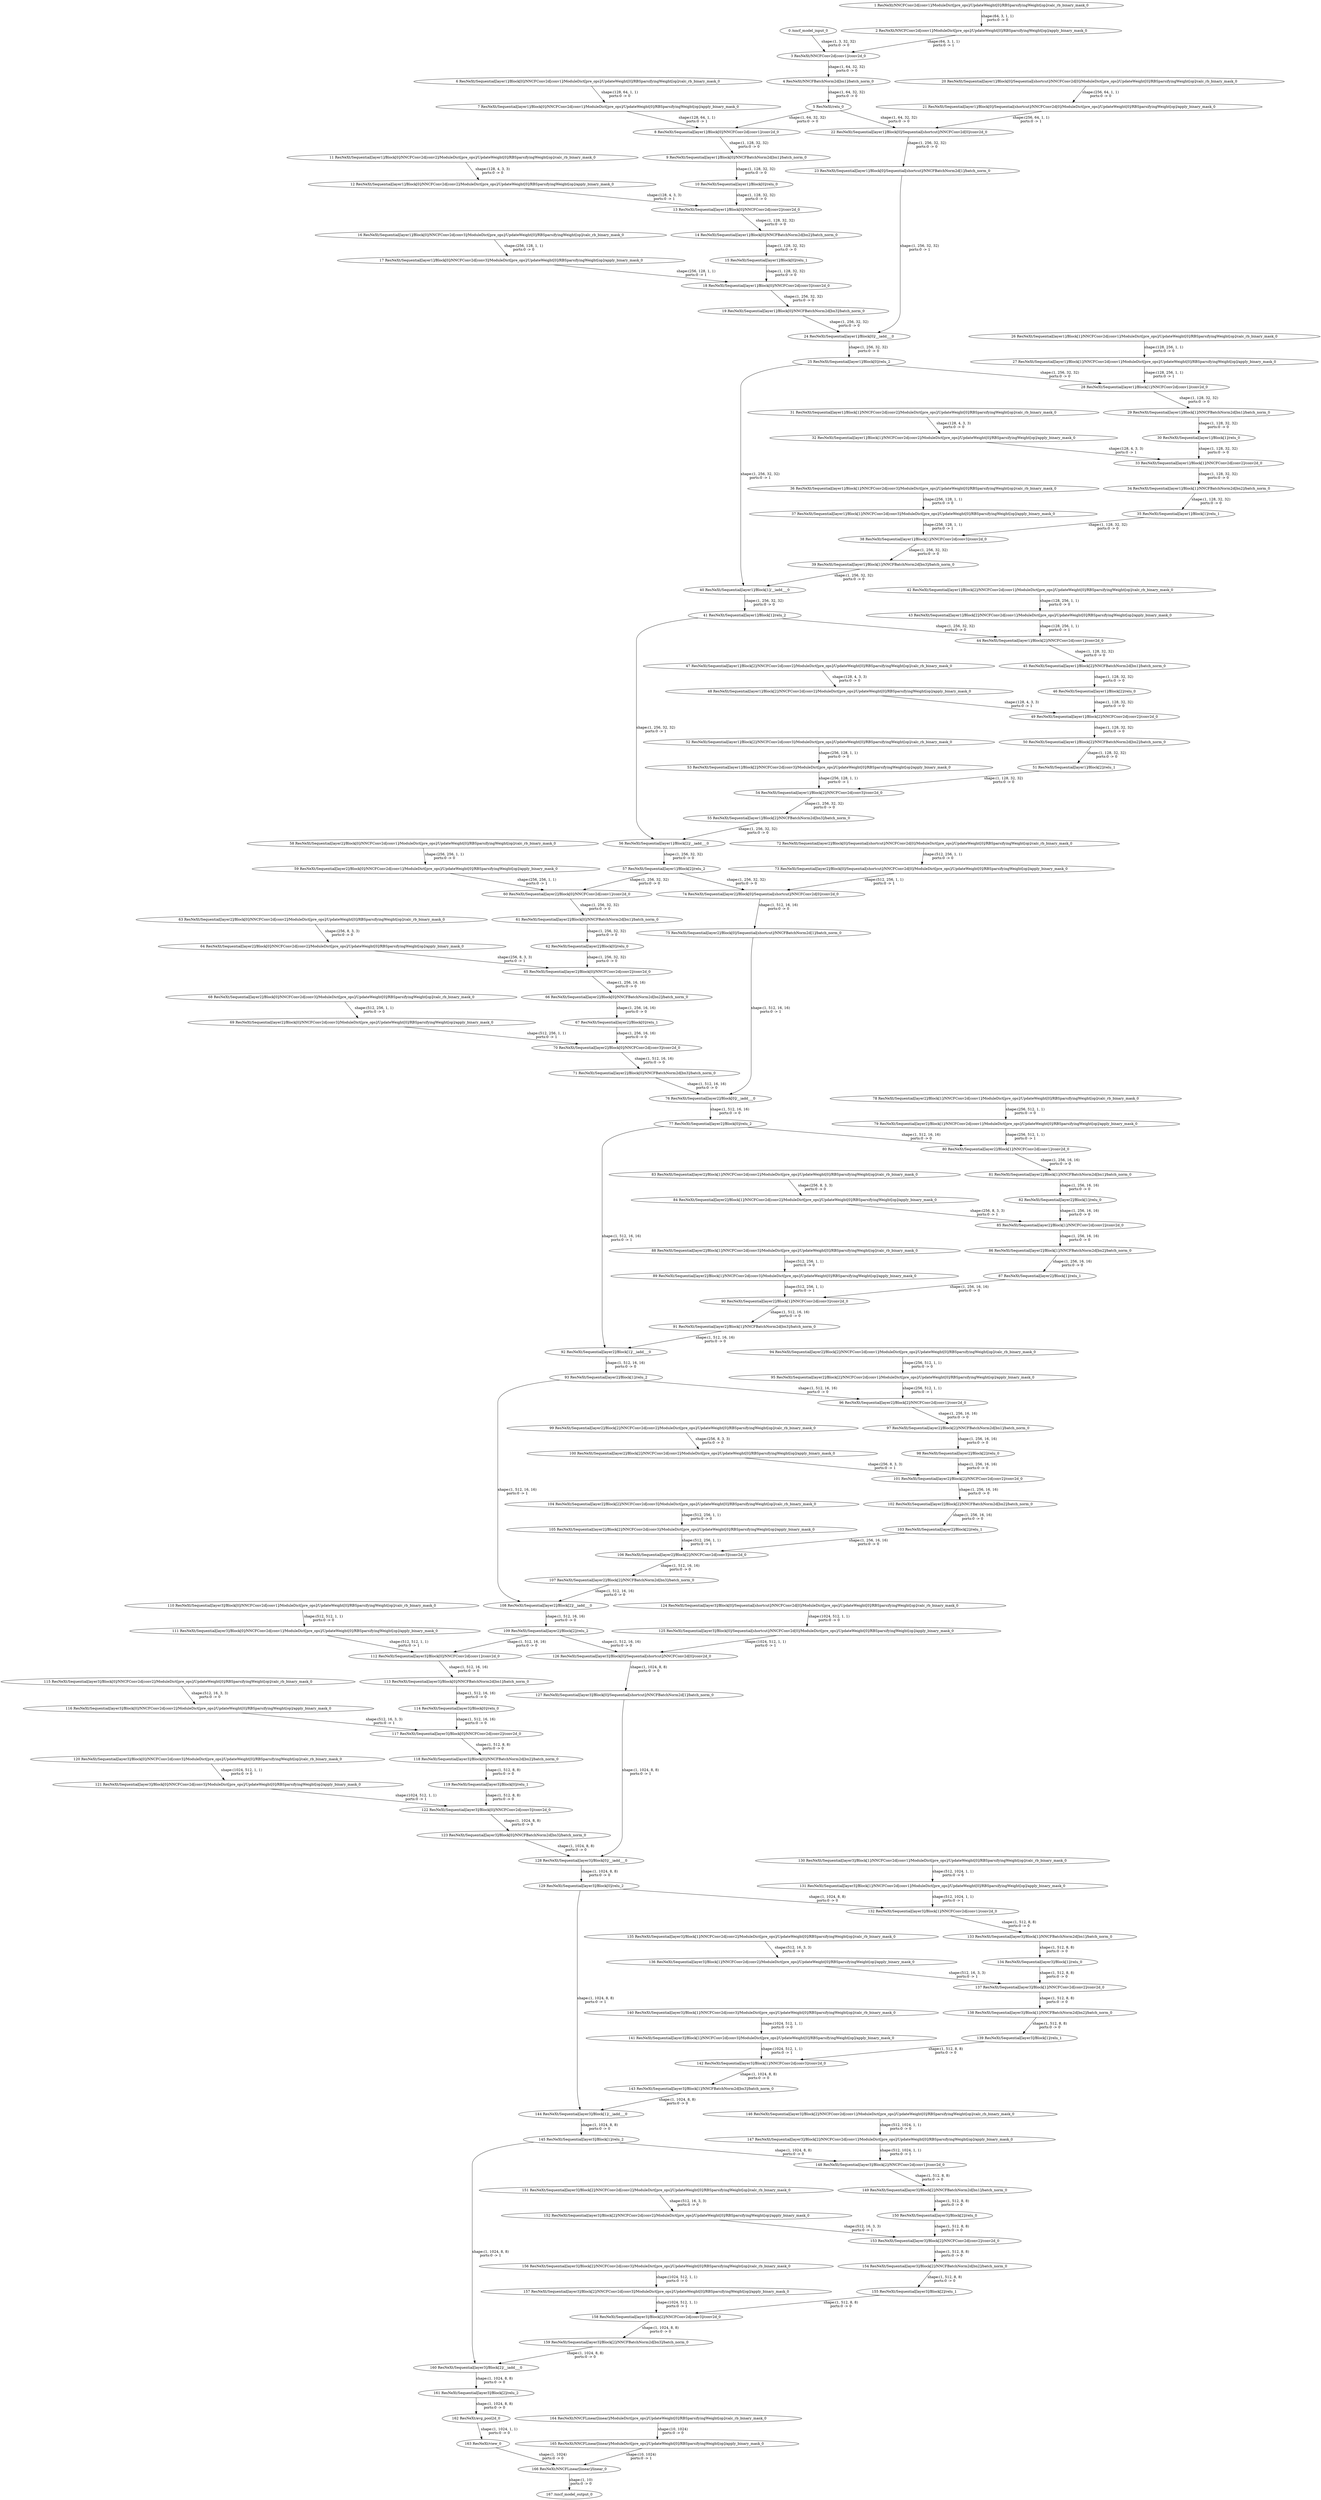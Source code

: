strict digraph  {
"0 /nncf_model_input_0" [id=0, type=nncf_model_input];
"1 ResNeXt/NNCFConv2d[conv1]/ModuleDict[pre_ops]/UpdateWeight[0]/RBSparsifyingWeight[op]/calc_rb_binary_mask_0" [id=1, type=calc_rb_binary_mask];
"2 ResNeXt/NNCFConv2d[conv1]/ModuleDict[pre_ops]/UpdateWeight[0]/RBSparsifyingWeight[op]/apply_binary_mask_0" [id=2, type=apply_binary_mask];
"3 ResNeXt/NNCFConv2d[conv1]/conv2d_0" [id=3, type=conv2d];
"4 ResNeXt/NNCFBatchNorm2d[bn1]/batch_norm_0" [id=4, type=batch_norm];
"5 ResNeXt/relu_0" [id=5, type=relu];
"6 ResNeXt/Sequential[layer1]/Block[0]/NNCFConv2d[conv1]/ModuleDict[pre_ops]/UpdateWeight[0]/RBSparsifyingWeight[op]/calc_rb_binary_mask_0" [id=6, type=calc_rb_binary_mask];
"7 ResNeXt/Sequential[layer1]/Block[0]/NNCFConv2d[conv1]/ModuleDict[pre_ops]/UpdateWeight[0]/RBSparsifyingWeight[op]/apply_binary_mask_0" [id=7, type=apply_binary_mask];
"8 ResNeXt/Sequential[layer1]/Block[0]/NNCFConv2d[conv1]/conv2d_0" [id=8, type=conv2d];
"9 ResNeXt/Sequential[layer1]/Block[0]/NNCFBatchNorm2d[bn1]/batch_norm_0" [id=9, type=batch_norm];
"10 ResNeXt/Sequential[layer1]/Block[0]/relu_0" [id=10, type=relu];
"11 ResNeXt/Sequential[layer1]/Block[0]/NNCFConv2d[conv2]/ModuleDict[pre_ops]/UpdateWeight[0]/RBSparsifyingWeight[op]/calc_rb_binary_mask_0" [id=11, type=calc_rb_binary_mask];
"12 ResNeXt/Sequential[layer1]/Block[0]/NNCFConv2d[conv2]/ModuleDict[pre_ops]/UpdateWeight[0]/RBSparsifyingWeight[op]/apply_binary_mask_0" [id=12, type=apply_binary_mask];
"13 ResNeXt/Sequential[layer1]/Block[0]/NNCFConv2d[conv2]/conv2d_0" [id=13, type=conv2d];
"14 ResNeXt/Sequential[layer1]/Block[0]/NNCFBatchNorm2d[bn2]/batch_norm_0" [id=14, type=batch_norm];
"15 ResNeXt/Sequential[layer1]/Block[0]/relu_1" [id=15, type=relu];
"16 ResNeXt/Sequential[layer1]/Block[0]/NNCFConv2d[conv3]/ModuleDict[pre_ops]/UpdateWeight[0]/RBSparsifyingWeight[op]/calc_rb_binary_mask_0" [id=16, type=calc_rb_binary_mask];
"17 ResNeXt/Sequential[layer1]/Block[0]/NNCFConv2d[conv3]/ModuleDict[pre_ops]/UpdateWeight[0]/RBSparsifyingWeight[op]/apply_binary_mask_0" [id=17, type=apply_binary_mask];
"18 ResNeXt/Sequential[layer1]/Block[0]/NNCFConv2d[conv3]/conv2d_0" [id=18, type=conv2d];
"19 ResNeXt/Sequential[layer1]/Block[0]/NNCFBatchNorm2d[bn3]/batch_norm_0" [id=19, type=batch_norm];
"20 ResNeXt/Sequential[layer1]/Block[0]/Sequential[shortcut]/NNCFConv2d[0]/ModuleDict[pre_ops]/UpdateWeight[0]/RBSparsifyingWeight[op]/calc_rb_binary_mask_0" [id=20, type=calc_rb_binary_mask];
"21 ResNeXt/Sequential[layer1]/Block[0]/Sequential[shortcut]/NNCFConv2d[0]/ModuleDict[pre_ops]/UpdateWeight[0]/RBSparsifyingWeight[op]/apply_binary_mask_0" [id=21, type=apply_binary_mask];
"22 ResNeXt/Sequential[layer1]/Block[0]/Sequential[shortcut]/NNCFConv2d[0]/conv2d_0" [id=22, type=conv2d];
"23 ResNeXt/Sequential[layer1]/Block[0]/Sequential[shortcut]/NNCFBatchNorm2d[1]/batch_norm_0" [id=23, type=batch_norm];
"24 ResNeXt/Sequential[layer1]/Block[0]/__iadd___0" [id=24, type=__iadd__];
"25 ResNeXt/Sequential[layer1]/Block[0]/relu_2" [id=25, type=relu];
"26 ResNeXt/Sequential[layer1]/Block[1]/NNCFConv2d[conv1]/ModuleDict[pre_ops]/UpdateWeight[0]/RBSparsifyingWeight[op]/calc_rb_binary_mask_0" [id=26, type=calc_rb_binary_mask];
"27 ResNeXt/Sequential[layer1]/Block[1]/NNCFConv2d[conv1]/ModuleDict[pre_ops]/UpdateWeight[0]/RBSparsifyingWeight[op]/apply_binary_mask_0" [id=27, type=apply_binary_mask];
"28 ResNeXt/Sequential[layer1]/Block[1]/NNCFConv2d[conv1]/conv2d_0" [id=28, type=conv2d];
"29 ResNeXt/Sequential[layer1]/Block[1]/NNCFBatchNorm2d[bn1]/batch_norm_0" [id=29, type=batch_norm];
"30 ResNeXt/Sequential[layer1]/Block[1]/relu_0" [id=30, type=relu];
"31 ResNeXt/Sequential[layer1]/Block[1]/NNCFConv2d[conv2]/ModuleDict[pre_ops]/UpdateWeight[0]/RBSparsifyingWeight[op]/calc_rb_binary_mask_0" [id=31, type=calc_rb_binary_mask];
"32 ResNeXt/Sequential[layer1]/Block[1]/NNCFConv2d[conv2]/ModuleDict[pre_ops]/UpdateWeight[0]/RBSparsifyingWeight[op]/apply_binary_mask_0" [id=32, type=apply_binary_mask];
"33 ResNeXt/Sequential[layer1]/Block[1]/NNCFConv2d[conv2]/conv2d_0" [id=33, type=conv2d];
"34 ResNeXt/Sequential[layer1]/Block[1]/NNCFBatchNorm2d[bn2]/batch_norm_0" [id=34, type=batch_norm];
"35 ResNeXt/Sequential[layer1]/Block[1]/relu_1" [id=35, type=relu];
"36 ResNeXt/Sequential[layer1]/Block[1]/NNCFConv2d[conv3]/ModuleDict[pre_ops]/UpdateWeight[0]/RBSparsifyingWeight[op]/calc_rb_binary_mask_0" [id=36, type=calc_rb_binary_mask];
"37 ResNeXt/Sequential[layer1]/Block[1]/NNCFConv2d[conv3]/ModuleDict[pre_ops]/UpdateWeight[0]/RBSparsifyingWeight[op]/apply_binary_mask_0" [id=37, type=apply_binary_mask];
"38 ResNeXt/Sequential[layer1]/Block[1]/NNCFConv2d[conv3]/conv2d_0" [id=38, type=conv2d];
"39 ResNeXt/Sequential[layer1]/Block[1]/NNCFBatchNorm2d[bn3]/batch_norm_0" [id=39, type=batch_norm];
"40 ResNeXt/Sequential[layer1]/Block[1]/__iadd___0" [id=40, type=__iadd__];
"41 ResNeXt/Sequential[layer1]/Block[1]/relu_2" [id=41, type=relu];
"42 ResNeXt/Sequential[layer1]/Block[2]/NNCFConv2d[conv1]/ModuleDict[pre_ops]/UpdateWeight[0]/RBSparsifyingWeight[op]/calc_rb_binary_mask_0" [id=42, type=calc_rb_binary_mask];
"43 ResNeXt/Sequential[layer1]/Block[2]/NNCFConv2d[conv1]/ModuleDict[pre_ops]/UpdateWeight[0]/RBSparsifyingWeight[op]/apply_binary_mask_0" [id=43, type=apply_binary_mask];
"44 ResNeXt/Sequential[layer1]/Block[2]/NNCFConv2d[conv1]/conv2d_0" [id=44, type=conv2d];
"45 ResNeXt/Sequential[layer1]/Block[2]/NNCFBatchNorm2d[bn1]/batch_norm_0" [id=45, type=batch_norm];
"46 ResNeXt/Sequential[layer1]/Block[2]/relu_0" [id=46, type=relu];
"47 ResNeXt/Sequential[layer1]/Block[2]/NNCFConv2d[conv2]/ModuleDict[pre_ops]/UpdateWeight[0]/RBSparsifyingWeight[op]/calc_rb_binary_mask_0" [id=47, type=calc_rb_binary_mask];
"48 ResNeXt/Sequential[layer1]/Block[2]/NNCFConv2d[conv2]/ModuleDict[pre_ops]/UpdateWeight[0]/RBSparsifyingWeight[op]/apply_binary_mask_0" [id=48, type=apply_binary_mask];
"49 ResNeXt/Sequential[layer1]/Block[2]/NNCFConv2d[conv2]/conv2d_0" [id=49, type=conv2d];
"50 ResNeXt/Sequential[layer1]/Block[2]/NNCFBatchNorm2d[bn2]/batch_norm_0" [id=50, type=batch_norm];
"51 ResNeXt/Sequential[layer1]/Block[2]/relu_1" [id=51, type=relu];
"52 ResNeXt/Sequential[layer1]/Block[2]/NNCFConv2d[conv3]/ModuleDict[pre_ops]/UpdateWeight[0]/RBSparsifyingWeight[op]/calc_rb_binary_mask_0" [id=52, type=calc_rb_binary_mask];
"53 ResNeXt/Sequential[layer1]/Block[2]/NNCFConv2d[conv3]/ModuleDict[pre_ops]/UpdateWeight[0]/RBSparsifyingWeight[op]/apply_binary_mask_0" [id=53, type=apply_binary_mask];
"54 ResNeXt/Sequential[layer1]/Block[2]/NNCFConv2d[conv3]/conv2d_0" [id=54, type=conv2d];
"55 ResNeXt/Sequential[layer1]/Block[2]/NNCFBatchNorm2d[bn3]/batch_norm_0" [id=55, type=batch_norm];
"56 ResNeXt/Sequential[layer1]/Block[2]/__iadd___0" [id=56, type=__iadd__];
"57 ResNeXt/Sequential[layer1]/Block[2]/relu_2" [id=57, type=relu];
"58 ResNeXt/Sequential[layer2]/Block[0]/NNCFConv2d[conv1]/ModuleDict[pre_ops]/UpdateWeight[0]/RBSparsifyingWeight[op]/calc_rb_binary_mask_0" [id=58, type=calc_rb_binary_mask];
"59 ResNeXt/Sequential[layer2]/Block[0]/NNCFConv2d[conv1]/ModuleDict[pre_ops]/UpdateWeight[0]/RBSparsifyingWeight[op]/apply_binary_mask_0" [id=59, type=apply_binary_mask];
"60 ResNeXt/Sequential[layer2]/Block[0]/NNCFConv2d[conv1]/conv2d_0" [id=60, type=conv2d];
"61 ResNeXt/Sequential[layer2]/Block[0]/NNCFBatchNorm2d[bn1]/batch_norm_0" [id=61, type=batch_norm];
"62 ResNeXt/Sequential[layer2]/Block[0]/relu_0" [id=62, type=relu];
"63 ResNeXt/Sequential[layer2]/Block[0]/NNCFConv2d[conv2]/ModuleDict[pre_ops]/UpdateWeight[0]/RBSparsifyingWeight[op]/calc_rb_binary_mask_0" [id=63, type=calc_rb_binary_mask];
"64 ResNeXt/Sequential[layer2]/Block[0]/NNCFConv2d[conv2]/ModuleDict[pre_ops]/UpdateWeight[0]/RBSparsifyingWeight[op]/apply_binary_mask_0" [id=64, type=apply_binary_mask];
"65 ResNeXt/Sequential[layer2]/Block[0]/NNCFConv2d[conv2]/conv2d_0" [id=65, type=conv2d];
"66 ResNeXt/Sequential[layer2]/Block[0]/NNCFBatchNorm2d[bn2]/batch_norm_0" [id=66, type=batch_norm];
"67 ResNeXt/Sequential[layer2]/Block[0]/relu_1" [id=67, type=relu];
"68 ResNeXt/Sequential[layer2]/Block[0]/NNCFConv2d[conv3]/ModuleDict[pre_ops]/UpdateWeight[0]/RBSparsifyingWeight[op]/calc_rb_binary_mask_0" [id=68, type=calc_rb_binary_mask];
"69 ResNeXt/Sequential[layer2]/Block[0]/NNCFConv2d[conv3]/ModuleDict[pre_ops]/UpdateWeight[0]/RBSparsifyingWeight[op]/apply_binary_mask_0" [id=69, type=apply_binary_mask];
"70 ResNeXt/Sequential[layer2]/Block[0]/NNCFConv2d[conv3]/conv2d_0" [id=70, type=conv2d];
"71 ResNeXt/Sequential[layer2]/Block[0]/NNCFBatchNorm2d[bn3]/batch_norm_0" [id=71, type=batch_norm];
"72 ResNeXt/Sequential[layer2]/Block[0]/Sequential[shortcut]/NNCFConv2d[0]/ModuleDict[pre_ops]/UpdateWeight[0]/RBSparsifyingWeight[op]/calc_rb_binary_mask_0" [id=72, type=calc_rb_binary_mask];
"73 ResNeXt/Sequential[layer2]/Block[0]/Sequential[shortcut]/NNCFConv2d[0]/ModuleDict[pre_ops]/UpdateWeight[0]/RBSparsifyingWeight[op]/apply_binary_mask_0" [id=73, type=apply_binary_mask];
"74 ResNeXt/Sequential[layer2]/Block[0]/Sequential[shortcut]/NNCFConv2d[0]/conv2d_0" [id=74, type=conv2d];
"75 ResNeXt/Sequential[layer2]/Block[0]/Sequential[shortcut]/NNCFBatchNorm2d[1]/batch_norm_0" [id=75, type=batch_norm];
"76 ResNeXt/Sequential[layer2]/Block[0]/__iadd___0" [id=76, type=__iadd__];
"77 ResNeXt/Sequential[layer2]/Block[0]/relu_2" [id=77, type=relu];
"78 ResNeXt/Sequential[layer2]/Block[1]/NNCFConv2d[conv1]/ModuleDict[pre_ops]/UpdateWeight[0]/RBSparsifyingWeight[op]/calc_rb_binary_mask_0" [id=78, type=calc_rb_binary_mask];
"79 ResNeXt/Sequential[layer2]/Block[1]/NNCFConv2d[conv1]/ModuleDict[pre_ops]/UpdateWeight[0]/RBSparsifyingWeight[op]/apply_binary_mask_0" [id=79, type=apply_binary_mask];
"80 ResNeXt/Sequential[layer2]/Block[1]/NNCFConv2d[conv1]/conv2d_0" [id=80, type=conv2d];
"81 ResNeXt/Sequential[layer2]/Block[1]/NNCFBatchNorm2d[bn1]/batch_norm_0" [id=81, type=batch_norm];
"82 ResNeXt/Sequential[layer2]/Block[1]/relu_0" [id=82, type=relu];
"83 ResNeXt/Sequential[layer2]/Block[1]/NNCFConv2d[conv2]/ModuleDict[pre_ops]/UpdateWeight[0]/RBSparsifyingWeight[op]/calc_rb_binary_mask_0" [id=83, type=calc_rb_binary_mask];
"84 ResNeXt/Sequential[layer2]/Block[1]/NNCFConv2d[conv2]/ModuleDict[pre_ops]/UpdateWeight[0]/RBSparsifyingWeight[op]/apply_binary_mask_0" [id=84, type=apply_binary_mask];
"85 ResNeXt/Sequential[layer2]/Block[1]/NNCFConv2d[conv2]/conv2d_0" [id=85, type=conv2d];
"86 ResNeXt/Sequential[layer2]/Block[1]/NNCFBatchNorm2d[bn2]/batch_norm_0" [id=86, type=batch_norm];
"87 ResNeXt/Sequential[layer2]/Block[1]/relu_1" [id=87, type=relu];
"88 ResNeXt/Sequential[layer2]/Block[1]/NNCFConv2d[conv3]/ModuleDict[pre_ops]/UpdateWeight[0]/RBSparsifyingWeight[op]/calc_rb_binary_mask_0" [id=88, type=calc_rb_binary_mask];
"89 ResNeXt/Sequential[layer2]/Block[1]/NNCFConv2d[conv3]/ModuleDict[pre_ops]/UpdateWeight[0]/RBSparsifyingWeight[op]/apply_binary_mask_0" [id=89, type=apply_binary_mask];
"90 ResNeXt/Sequential[layer2]/Block[1]/NNCFConv2d[conv3]/conv2d_0" [id=90, type=conv2d];
"91 ResNeXt/Sequential[layer2]/Block[1]/NNCFBatchNorm2d[bn3]/batch_norm_0" [id=91, type=batch_norm];
"92 ResNeXt/Sequential[layer2]/Block[1]/__iadd___0" [id=92, type=__iadd__];
"93 ResNeXt/Sequential[layer2]/Block[1]/relu_2" [id=93, type=relu];
"94 ResNeXt/Sequential[layer2]/Block[2]/NNCFConv2d[conv1]/ModuleDict[pre_ops]/UpdateWeight[0]/RBSparsifyingWeight[op]/calc_rb_binary_mask_0" [id=94, type=calc_rb_binary_mask];
"95 ResNeXt/Sequential[layer2]/Block[2]/NNCFConv2d[conv1]/ModuleDict[pre_ops]/UpdateWeight[0]/RBSparsifyingWeight[op]/apply_binary_mask_0" [id=95, type=apply_binary_mask];
"96 ResNeXt/Sequential[layer2]/Block[2]/NNCFConv2d[conv1]/conv2d_0" [id=96, type=conv2d];
"97 ResNeXt/Sequential[layer2]/Block[2]/NNCFBatchNorm2d[bn1]/batch_norm_0" [id=97, type=batch_norm];
"98 ResNeXt/Sequential[layer2]/Block[2]/relu_0" [id=98, type=relu];
"99 ResNeXt/Sequential[layer2]/Block[2]/NNCFConv2d[conv2]/ModuleDict[pre_ops]/UpdateWeight[0]/RBSparsifyingWeight[op]/calc_rb_binary_mask_0" [id=99, type=calc_rb_binary_mask];
"100 ResNeXt/Sequential[layer2]/Block[2]/NNCFConv2d[conv2]/ModuleDict[pre_ops]/UpdateWeight[0]/RBSparsifyingWeight[op]/apply_binary_mask_0" [id=100, type=apply_binary_mask];
"101 ResNeXt/Sequential[layer2]/Block[2]/NNCFConv2d[conv2]/conv2d_0" [id=101, type=conv2d];
"102 ResNeXt/Sequential[layer2]/Block[2]/NNCFBatchNorm2d[bn2]/batch_norm_0" [id=102, type=batch_norm];
"103 ResNeXt/Sequential[layer2]/Block[2]/relu_1" [id=103, type=relu];
"104 ResNeXt/Sequential[layer2]/Block[2]/NNCFConv2d[conv3]/ModuleDict[pre_ops]/UpdateWeight[0]/RBSparsifyingWeight[op]/calc_rb_binary_mask_0" [id=104, type=calc_rb_binary_mask];
"105 ResNeXt/Sequential[layer2]/Block[2]/NNCFConv2d[conv3]/ModuleDict[pre_ops]/UpdateWeight[0]/RBSparsifyingWeight[op]/apply_binary_mask_0" [id=105, type=apply_binary_mask];
"106 ResNeXt/Sequential[layer2]/Block[2]/NNCFConv2d[conv3]/conv2d_0" [id=106, type=conv2d];
"107 ResNeXt/Sequential[layer2]/Block[2]/NNCFBatchNorm2d[bn3]/batch_norm_0" [id=107, type=batch_norm];
"108 ResNeXt/Sequential[layer2]/Block[2]/__iadd___0" [id=108, type=__iadd__];
"109 ResNeXt/Sequential[layer2]/Block[2]/relu_2" [id=109, type=relu];
"110 ResNeXt/Sequential[layer3]/Block[0]/NNCFConv2d[conv1]/ModuleDict[pre_ops]/UpdateWeight[0]/RBSparsifyingWeight[op]/calc_rb_binary_mask_0" [id=110, type=calc_rb_binary_mask];
"111 ResNeXt/Sequential[layer3]/Block[0]/NNCFConv2d[conv1]/ModuleDict[pre_ops]/UpdateWeight[0]/RBSparsifyingWeight[op]/apply_binary_mask_0" [id=111, type=apply_binary_mask];
"112 ResNeXt/Sequential[layer3]/Block[0]/NNCFConv2d[conv1]/conv2d_0" [id=112, type=conv2d];
"113 ResNeXt/Sequential[layer3]/Block[0]/NNCFBatchNorm2d[bn1]/batch_norm_0" [id=113, type=batch_norm];
"114 ResNeXt/Sequential[layer3]/Block[0]/relu_0" [id=114, type=relu];
"115 ResNeXt/Sequential[layer3]/Block[0]/NNCFConv2d[conv2]/ModuleDict[pre_ops]/UpdateWeight[0]/RBSparsifyingWeight[op]/calc_rb_binary_mask_0" [id=115, type=calc_rb_binary_mask];
"116 ResNeXt/Sequential[layer3]/Block[0]/NNCFConv2d[conv2]/ModuleDict[pre_ops]/UpdateWeight[0]/RBSparsifyingWeight[op]/apply_binary_mask_0" [id=116, type=apply_binary_mask];
"117 ResNeXt/Sequential[layer3]/Block[0]/NNCFConv2d[conv2]/conv2d_0" [id=117, type=conv2d];
"118 ResNeXt/Sequential[layer3]/Block[0]/NNCFBatchNorm2d[bn2]/batch_norm_0" [id=118, type=batch_norm];
"119 ResNeXt/Sequential[layer3]/Block[0]/relu_1" [id=119, type=relu];
"120 ResNeXt/Sequential[layer3]/Block[0]/NNCFConv2d[conv3]/ModuleDict[pre_ops]/UpdateWeight[0]/RBSparsifyingWeight[op]/calc_rb_binary_mask_0" [id=120, type=calc_rb_binary_mask];
"121 ResNeXt/Sequential[layer3]/Block[0]/NNCFConv2d[conv3]/ModuleDict[pre_ops]/UpdateWeight[0]/RBSparsifyingWeight[op]/apply_binary_mask_0" [id=121, type=apply_binary_mask];
"122 ResNeXt/Sequential[layer3]/Block[0]/NNCFConv2d[conv3]/conv2d_0" [id=122, type=conv2d];
"123 ResNeXt/Sequential[layer3]/Block[0]/NNCFBatchNorm2d[bn3]/batch_norm_0" [id=123, type=batch_norm];
"124 ResNeXt/Sequential[layer3]/Block[0]/Sequential[shortcut]/NNCFConv2d[0]/ModuleDict[pre_ops]/UpdateWeight[0]/RBSparsifyingWeight[op]/calc_rb_binary_mask_0" [id=124, type=calc_rb_binary_mask];
"125 ResNeXt/Sequential[layer3]/Block[0]/Sequential[shortcut]/NNCFConv2d[0]/ModuleDict[pre_ops]/UpdateWeight[0]/RBSparsifyingWeight[op]/apply_binary_mask_0" [id=125, type=apply_binary_mask];
"126 ResNeXt/Sequential[layer3]/Block[0]/Sequential[shortcut]/NNCFConv2d[0]/conv2d_0" [id=126, type=conv2d];
"127 ResNeXt/Sequential[layer3]/Block[0]/Sequential[shortcut]/NNCFBatchNorm2d[1]/batch_norm_0" [id=127, type=batch_norm];
"128 ResNeXt/Sequential[layer3]/Block[0]/__iadd___0" [id=128, type=__iadd__];
"129 ResNeXt/Sequential[layer3]/Block[0]/relu_2" [id=129, type=relu];
"130 ResNeXt/Sequential[layer3]/Block[1]/NNCFConv2d[conv1]/ModuleDict[pre_ops]/UpdateWeight[0]/RBSparsifyingWeight[op]/calc_rb_binary_mask_0" [id=130, type=calc_rb_binary_mask];
"131 ResNeXt/Sequential[layer3]/Block[1]/NNCFConv2d[conv1]/ModuleDict[pre_ops]/UpdateWeight[0]/RBSparsifyingWeight[op]/apply_binary_mask_0" [id=131, type=apply_binary_mask];
"132 ResNeXt/Sequential[layer3]/Block[1]/NNCFConv2d[conv1]/conv2d_0" [id=132, type=conv2d];
"133 ResNeXt/Sequential[layer3]/Block[1]/NNCFBatchNorm2d[bn1]/batch_norm_0" [id=133, type=batch_norm];
"134 ResNeXt/Sequential[layer3]/Block[1]/relu_0" [id=134, type=relu];
"135 ResNeXt/Sequential[layer3]/Block[1]/NNCFConv2d[conv2]/ModuleDict[pre_ops]/UpdateWeight[0]/RBSparsifyingWeight[op]/calc_rb_binary_mask_0" [id=135, type=calc_rb_binary_mask];
"136 ResNeXt/Sequential[layer3]/Block[1]/NNCFConv2d[conv2]/ModuleDict[pre_ops]/UpdateWeight[0]/RBSparsifyingWeight[op]/apply_binary_mask_0" [id=136, type=apply_binary_mask];
"137 ResNeXt/Sequential[layer3]/Block[1]/NNCFConv2d[conv2]/conv2d_0" [id=137, type=conv2d];
"138 ResNeXt/Sequential[layer3]/Block[1]/NNCFBatchNorm2d[bn2]/batch_norm_0" [id=138, type=batch_norm];
"139 ResNeXt/Sequential[layer3]/Block[1]/relu_1" [id=139, type=relu];
"140 ResNeXt/Sequential[layer3]/Block[1]/NNCFConv2d[conv3]/ModuleDict[pre_ops]/UpdateWeight[0]/RBSparsifyingWeight[op]/calc_rb_binary_mask_0" [id=140, type=calc_rb_binary_mask];
"141 ResNeXt/Sequential[layer3]/Block[1]/NNCFConv2d[conv3]/ModuleDict[pre_ops]/UpdateWeight[0]/RBSparsifyingWeight[op]/apply_binary_mask_0" [id=141, type=apply_binary_mask];
"142 ResNeXt/Sequential[layer3]/Block[1]/NNCFConv2d[conv3]/conv2d_0" [id=142, type=conv2d];
"143 ResNeXt/Sequential[layer3]/Block[1]/NNCFBatchNorm2d[bn3]/batch_norm_0" [id=143, type=batch_norm];
"144 ResNeXt/Sequential[layer3]/Block[1]/__iadd___0" [id=144, type=__iadd__];
"145 ResNeXt/Sequential[layer3]/Block[1]/relu_2" [id=145, type=relu];
"146 ResNeXt/Sequential[layer3]/Block[2]/NNCFConv2d[conv1]/ModuleDict[pre_ops]/UpdateWeight[0]/RBSparsifyingWeight[op]/calc_rb_binary_mask_0" [id=146, type=calc_rb_binary_mask];
"147 ResNeXt/Sequential[layer3]/Block[2]/NNCFConv2d[conv1]/ModuleDict[pre_ops]/UpdateWeight[0]/RBSparsifyingWeight[op]/apply_binary_mask_0" [id=147, type=apply_binary_mask];
"148 ResNeXt/Sequential[layer3]/Block[2]/NNCFConv2d[conv1]/conv2d_0" [id=148, type=conv2d];
"149 ResNeXt/Sequential[layer3]/Block[2]/NNCFBatchNorm2d[bn1]/batch_norm_0" [id=149, type=batch_norm];
"150 ResNeXt/Sequential[layer3]/Block[2]/relu_0" [id=150, type=relu];
"151 ResNeXt/Sequential[layer3]/Block[2]/NNCFConv2d[conv2]/ModuleDict[pre_ops]/UpdateWeight[0]/RBSparsifyingWeight[op]/calc_rb_binary_mask_0" [id=151, type=calc_rb_binary_mask];
"152 ResNeXt/Sequential[layer3]/Block[2]/NNCFConv2d[conv2]/ModuleDict[pre_ops]/UpdateWeight[0]/RBSparsifyingWeight[op]/apply_binary_mask_0" [id=152, type=apply_binary_mask];
"153 ResNeXt/Sequential[layer3]/Block[2]/NNCFConv2d[conv2]/conv2d_0" [id=153, type=conv2d];
"154 ResNeXt/Sequential[layer3]/Block[2]/NNCFBatchNorm2d[bn2]/batch_norm_0" [id=154, type=batch_norm];
"155 ResNeXt/Sequential[layer3]/Block[2]/relu_1" [id=155, type=relu];
"156 ResNeXt/Sequential[layer3]/Block[2]/NNCFConv2d[conv3]/ModuleDict[pre_ops]/UpdateWeight[0]/RBSparsifyingWeight[op]/calc_rb_binary_mask_0" [id=156, type=calc_rb_binary_mask];
"157 ResNeXt/Sequential[layer3]/Block[2]/NNCFConv2d[conv3]/ModuleDict[pre_ops]/UpdateWeight[0]/RBSparsifyingWeight[op]/apply_binary_mask_0" [id=157, type=apply_binary_mask];
"158 ResNeXt/Sequential[layer3]/Block[2]/NNCFConv2d[conv3]/conv2d_0" [id=158, type=conv2d];
"159 ResNeXt/Sequential[layer3]/Block[2]/NNCFBatchNorm2d[bn3]/batch_norm_0" [id=159, type=batch_norm];
"160 ResNeXt/Sequential[layer3]/Block[2]/__iadd___0" [id=160, type=__iadd__];
"161 ResNeXt/Sequential[layer3]/Block[2]/relu_2" [id=161, type=relu];
"162 ResNeXt/avg_pool2d_0" [id=162, type=avg_pool2d];
"163 ResNeXt/view_0" [id=163, type=view];
"164 ResNeXt/NNCFLinear[linear]/ModuleDict[pre_ops]/UpdateWeight[0]/RBSparsifyingWeight[op]/calc_rb_binary_mask_0" [id=164, type=calc_rb_binary_mask];
"165 ResNeXt/NNCFLinear[linear]/ModuleDict[pre_ops]/UpdateWeight[0]/RBSparsifyingWeight[op]/apply_binary_mask_0" [id=165, type=apply_binary_mask];
"166 ResNeXt/NNCFLinear[linear]/linear_0" [id=166, type=linear];
"167 /nncf_model_output_0" [id=167, type=nncf_model_output];
"0 /nncf_model_input_0" -> "3 ResNeXt/NNCFConv2d[conv1]/conv2d_0"  [label="shape:(1, 3, 32, 32)\nports:0 -> 0", style=solid];
"1 ResNeXt/NNCFConv2d[conv1]/ModuleDict[pre_ops]/UpdateWeight[0]/RBSparsifyingWeight[op]/calc_rb_binary_mask_0" -> "2 ResNeXt/NNCFConv2d[conv1]/ModuleDict[pre_ops]/UpdateWeight[0]/RBSparsifyingWeight[op]/apply_binary_mask_0"  [label="shape:(64, 3, 1, 1)\nports:0 -> 0", style=solid];
"2 ResNeXt/NNCFConv2d[conv1]/ModuleDict[pre_ops]/UpdateWeight[0]/RBSparsifyingWeight[op]/apply_binary_mask_0" -> "3 ResNeXt/NNCFConv2d[conv1]/conv2d_0"  [label="shape:(64, 3, 1, 1)\nports:0 -> 1", style=solid];
"3 ResNeXt/NNCFConv2d[conv1]/conv2d_0" -> "4 ResNeXt/NNCFBatchNorm2d[bn1]/batch_norm_0"  [label="shape:(1, 64, 32, 32)\nports:0 -> 0", style=solid];
"4 ResNeXt/NNCFBatchNorm2d[bn1]/batch_norm_0" -> "5 ResNeXt/relu_0"  [label="shape:(1, 64, 32, 32)\nports:0 -> 0", style=solid];
"5 ResNeXt/relu_0" -> "8 ResNeXt/Sequential[layer1]/Block[0]/NNCFConv2d[conv1]/conv2d_0"  [label="shape:(1, 64, 32, 32)\nports:0 -> 0", style=solid];
"5 ResNeXt/relu_0" -> "22 ResNeXt/Sequential[layer1]/Block[0]/Sequential[shortcut]/NNCFConv2d[0]/conv2d_0"  [label="shape:(1, 64, 32, 32)\nports:0 -> 0", style=solid];
"6 ResNeXt/Sequential[layer1]/Block[0]/NNCFConv2d[conv1]/ModuleDict[pre_ops]/UpdateWeight[0]/RBSparsifyingWeight[op]/calc_rb_binary_mask_0" -> "7 ResNeXt/Sequential[layer1]/Block[0]/NNCFConv2d[conv1]/ModuleDict[pre_ops]/UpdateWeight[0]/RBSparsifyingWeight[op]/apply_binary_mask_0"  [label="shape:(128, 64, 1, 1)\nports:0 -> 0", style=solid];
"7 ResNeXt/Sequential[layer1]/Block[0]/NNCFConv2d[conv1]/ModuleDict[pre_ops]/UpdateWeight[0]/RBSparsifyingWeight[op]/apply_binary_mask_0" -> "8 ResNeXt/Sequential[layer1]/Block[0]/NNCFConv2d[conv1]/conv2d_0"  [label="shape:(128, 64, 1, 1)\nports:0 -> 1", style=solid];
"8 ResNeXt/Sequential[layer1]/Block[0]/NNCFConv2d[conv1]/conv2d_0" -> "9 ResNeXt/Sequential[layer1]/Block[0]/NNCFBatchNorm2d[bn1]/batch_norm_0"  [label="shape:(1, 128, 32, 32)\nports:0 -> 0", style=solid];
"9 ResNeXt/Sequential[layer1]/Block[0]/NNCFBatchNorm2d[bn1]/batch_norm_0" -> "10 ResNeXt/Sequential[layer1]/Block[0]/relu_0"  [label="shape:(1, 128, 32, 32)\nports:0 -> 0", style=solid];
"10 ResNeXt/Sequential[layer1]/Block[0]/relu_0" -> "13 ResNeXt/Sequential[layer1]/Block[0]/NNCFConv2d[conv2]/conv2d_0"  [label="shape:(1, 128, 32, 32)\nports:0 -> 0", style=solid];
"11 ResNeXt/Sequential[layer1]/Block[0]/NNCFConv2d[conv2]/ModuleDict[pre_ops]/UpdateWeight[0]/RBSparsifyingWeight[op]/calc_rb_binary_mask_0" -> "12 ResNeXt/Sequential[layer1]/Block[0]/NNCFConv2d[conv2]/ModuleDict[pre_ops]/UpdateWeight[0]/RBSparsifyingWeight[op]/apply_binary_mask_0"  [label="shape:(128, 4, 3, 3)\nports:0 -> 0", style=solid];
"12 ResNeXt/Sequential[layer1]/Block[0]/NNCFConv2d[conv2]/ModuleDict[pre_ops]/UpdateWeight[0]/RBSparsifyingWeight[op]/apply_binary_mask_0" -> "13 ResNeXt/Sequential[layer1]/Block[0]/NNCFConv2d[conv2]/conv2d_0"  [label="shape:(128, 4, 3, 3)\nports:0 -> 1", style=solid];
"13 ResNeXt/Sequential[layer1]/Block[0]/NNCFConv2d[conv2]/conv2d_0" -> "14 ResNeXt/Sequential[layer1]/Block[0]/NNCFBatchNorm2d[bn2]/batch_norm_0"  [label="shape:(1, 128, 32, 32)\nports:0 -> 0", style=solid];
"14 ResNeXt/Sequential[layer1]/Block[0]/NNCFBatchNorm2d[bn2]/batch_norm_0" -> "15 ResNeXt/Sequential[layer1]/Block[0]/relu_1"  [label="shape:(1, 128, 32, 32)\nports:0 -> 0", style=solid];
"15 ResNeXt/Sequential[layer1]/Block[0]/relu_1" -> "18 ResNeXt/Sequential[layer1]/Block[0]/NNCFConv2d[conv3]/conv2d_0"  [label="shape:(1, 128, 32, 32)\nports:0 -> 0", style=solid];
"16 ResNeXt/Sequential[layer1]/Block[0]/NNCFConv2d[conv3]/ModuleDict[pre_ops]/UpdateWeight[0]/RBSparsifyingWeight[op]/calc_rb_binary_mask_0" -> "17 ResNeXt/Sequential[layer1]/Block[0]/NNCFConv2d[conv3]/ModuleDict[pre_ops]/UpdateWeight[0]/RBSparsifyingWeight[op]/apply_binary_mask_0"  [label="shape:(256, 128, 1, 1)\nports:0 -> 0", style=solid];
"17 ResNeXt/Sequential[layer1]/Block[0]/NNCFConv2d[conv3]/ModuleDict[pre_ops]/UpdateWeight[0]/RBSparsifyingWeight[op]/apply_binary_mask_0" -> "18 ResNeXt/Sequential[layer1]/Block[0]/NNCFConv2d[conv3]/conv2d_0"  [label="shape:(256, 128, 1, 1)\nports:0 -> 1", style=solid];
"18 ResNeXt/Sequential[layer1]/Block[0]/NNCFConv2d[conv3]/conv2d_0" -> "19 ResNeXt/Sequential[layer1]/Block[0]/NNCFBatchNorm2d[bn3]/batch_norm_0"  [label="shape:(1, 256, 32, 32)\nports:0 -> 0", style=solid];
"19 ResNeXt/Sequential[layer1]/Block[0]/NNCFBatchNorm2d[bn3]/batch_norm_0" -> "24 ResNeXt/Sequential[layer1]/Block[0]/__iadd___0"  [label="shape:(1, 256, 32, 32)\nports:0 -> 0", style=solid];
"20 ResNeXt/Sequential[layer1]/Block[0]/Sequential[shortcut]/NNCFConv2d[0]/ModuleDict[pre_ops]/UpdateWeight[0]/RBSparsifyingWeight[op]/calc_rb_binary_mask_0" -> "21 ResNeXt/Sequential[layer1]/Block[0]/Sequential[shortcut]/NNCFConv2d[0]/ModuleDict[pre_ops]/UpdateWeight[0]/RBSparsifyingWeight[op]/apply_binary_mask_0"  [label="shape:(256, 64, 1, 1)\nports:0 -> 0", style=solid];
"21 ResNeXt/Sequential[layer1]/Block[0]/Sequential[shortcut]/NNCFConv2d[0]/ModuleDict[pre_ops]/UpdateWeight[0]/RBSparsifyingWeight[op]/apply_binary_mask_0" -> "22 ResNeXt/Sequential[layer1]/Block[0]/Sequential[shortcut]/NNCFConv2d[0]/conv2d_0"  [label="shape:(256, 64, 1, 1)\nports:0 -> 1", style=solid];
"22 ResNeXt/Sequential[layer1]/Block[0]/Sequential[shortcut]/NNCFConv2d[0]/conv2d_0" -> "23 ResNeXt/Sequential[layer1]/Block[0]/Sequential[shortcut]/NNCFBatchNorm2d[1]/batch_norm_0"  [label="shape:(1, 256, 32, 32)\nports:0 -> 0", style=solid];
"23 ResNeXt/Sequential[layer1]/Block[0]/Sequential[shortcut]/NNCFBatchNorm2d[1]/batch_norm_0" -> "24 ResNeXt/Sequential[layer1]/Block[0]/__iadd___0"  [label="shape:(1, 256, 32, 32)\nports:0 -> 1", style=solid];
"24 ResNeXt/Sequential[layer1]/Block[0]/__iadd___0" -> "25 ResNeXt/Sequential[layer1]/Block[0]/relu_2"  [label="shape:(1, 256, 32, 32)\nports:0 -> 0", style=solid];
"25 ResNeXt/Sequential[layer1]/Block[0]/relu_2" -> "28 ResNeXt/Sequential[layer1]/Block[1]/NNCFConv2d[conv1]/conv2d_0"  [label="shape:(1, 256, 32, 32)\nports:0 -> 0", style=solid];
"25 ResNeXt/Sequential[layer1]/Block[0]/relu_2" -> "40 ResNeXt/Sequential[layer1]/Block[1]/__iadd___0"  [label="shape:(1, 256, 32, 32)\nports:0 -> 1", style=solid];
"26 ResNeXt/Sequential[layer1]/Block[1]/NNCFConv2d[conv1]/ModuleDict[pre_ops]/UpdateWeight[0]/RBSparsifyingWeight[op]/calc_rb_binary_mask_0" -> "27 ResNeXt/Sequential[layer1]/Block[1]/NNCFConv2d[conv1]/ModuleDict[pre_ops]/UpdateWeight[0]/RBSparsifyingWeight[op]/apply_binary_mask_0"  [label="shape:(128, 256, 1, 1)\nports:0 -> 0", style=solid];
"27 ResNeXt/Sequential[layer1]/Block[1]/NNCFConv2d[conv1]/ModuleDict[pre_ops]/UpdateWeight[0]/RBSparsifyingWeight[op]/apply_binary_mask_0" -> "28 ResNeXt/Sequential[layer1]/Block[1]/NNCFConv2d[conv1]/conv2d_0"  [label="shape:(128, 256, 1, 1)\nports:0 -> 1", style=solid];
"28 ResNeXt/Sequential[layer1]/Block[1]/NNCFConv2d[conv1]/conv2d_0" -> "29 ResNeXt/Sequential[layer1]/Block[1]/NNCFBatchNorm2d[bn1]/batch_norm_0"  [label="shape:(1, 128, 32, 32)\nports:0 -> 0", style=solid];
"29 ResNeXt/Sequential[layer1]/Block[1]/NNCFBatchNorm2d[bn1]/batch_norm_0" -> "30 ResNeXt/Sequential[layer1]/Block[1]/relu_0"  [label="shape:(1, 128, 32, 32)\nports:0 -> 0", style=solid];
"30 ResNeXt/Sequential[layer1]/Block[1]/relu_0" -> "33 ResNeXt/Sequential[layer1]/Block[1]/NNCFConv2d[conv2]/conv2d_0"  [label="shape:(1, 128, 32, 32)\nports:0 -> 0", style=solid];
"31 ResNeXt/Sequential[layer1]/Block[1]/NNCFConv2d[conv2]/ModuleDict[pre_ops]/UpdateWeight[0]/RBSparsifyingWeight[op]/calc_rb_binary_mask_0" -> "32 ResNeXt/Sequential[layer1]/Block[1]/NNCFConv2d[conv2]/ModuleDict[pre_ops]/UpdateWeight[0]/RBSparsifyingWeight[op]/apply_binary_mask_0"  [label="shape:(128, 4, 3, 3)\nports:0 -> 0", style=solid];
"32 ResNeXt/Sequential[layer1]/Block[1]/NNCFConv2d[conv2]/ModuleDict[pre_ops]/UpdateWeight[0]/RBSparsifyingWeight[op]/apply_binary_mask_0" -> "33 ResNeXt/Sequential[layer1]/Block[1]/NNCFConv2d[conv2]/conv2d_0"  [label="shape:(128, 4, 3, 3)\nports:0 -> 1", style=solid];
"33 ResNeXt/Sequential[layer1]/Block[1]/NNCFConv2d[conv2]/conv2d_0" -> "34 ResNeXt/Sequential[layer1]/Block[1]/NNCFBatchNorm2d[bn2]/batch_norm_0"  [label="shape:(1, 128, 32, 32)\nports:0 -> 0", style=solid];
"34 ResNeXt/Sequential[layer1]/Block[1]/NNCFBatchNorm2d[bn2]/batch_norm_0" -> "35 ResNeXt/Sequential[layer1]/Block[1]/relu_1"  [label="shape:(1, 128, 32, 32)\nports:0 -> 0", style=solid];
"35 ResNeXt/Sequential[layer1]/Block[1]/relu_1" -> "38 ResNeXt/Sequential[layer1]/Block[1]/NNCFConv2d[conv3]/conv2d_0"  [label="shape:(1, 128, 32, 32)\nports:0 -> 0", style=solid];
"36 ResNeXt/Sequential[layer1]/Block[1]/NNCFConv2d[conv3]/ModuleDict[pre_ops]/UpdateWeight[0]/RBSparsifyingWeight[op]/calc_rb_binary_mask_0" -> "37 ResNeXt/Sequential[layer1]/Block[1]/NNCFConv2d[conv3]/ModuleDict[pre_ops]/UpdateWeight[0]/RBSparsifyingWeight[op]/apply_binary_mask_0"  [label="shape:(256, 128, 1, 1)\nports:0 -> 0", style=solid];
"37 ResNeXt/Sequential[layer1]/Block[1]/NNCFConv2d[conv3]/ModuleDict[pre_ops]/UpdateWeight[0]/RBSparsifyingWeight[op]/apply_binary_mask_0" -> "38 ResNeXt/Sequential[layer1]/Block[1]/NNCFConv2d[conv3]/conv2d_0"  [label="shape:(256, 128, 1, 1)\nports:0 -> 1", style=solid];
"38 ResNeXt/Sequential[layer1]/Block[1]/NNCFConv2d[conv3]/conv2d_0" -> "39 ResNeXt/Sequential[layer1]/Block[1]/NNCFBatchNorm2d[bn3]/batch_norm_0"  [label="shape:(1, 256, 32, 32)\nports:0 -> 0", style=solid];
"39 ResNeXt/Sequential[layer1]/Block[1]/NNCFBatchNorm2d[bn3]/batch_norm_0" -> "40 ResNeXt/Sequential[layer1]/Block[1]/__iadd___0"  [label="shape:(1, 256, 32, 32)\nports:0 -> 0", style=solid];
"40 ResNeXt/Sequential[layer1]/Block[1]/__iadd___0" -> "41 ResNeXt/Sequential[layer1]/Block[1]/relu_2"  [label="shape:(1, 256, 32, 32)\nports:0 -> 0", style=solid];
"41 ResNeXt/Sequential[layer1]/Block[1]/relu_2" -> "44 ResNeXt/Sequential[layer1]/Block[2]/NNCFConv2d[conv1]/conv2d_0"  [label="shape:(1, 256, 32, 32)\nports:0 -> 0", style=solid];
"41 ResNeXt/Sequential[layer1]/Block[1]/relu_2" -> "56 ResNeXt/Sequential[layer1]/Block[2]/__iadd___0"  [label="shape:(1, 256, 32, 32)\nports:0 -> 1", style=solid];
"42 ResNeXt/Sequential[layer1]/Block[2]/NNCFConv2d[conv1]/ModuleDict[pre_ops]/UpdateWeight[0]/RBSparsifyingWeight[op]/calc_rb_binary_mask_0" -> "43 ResNeXt/Sequential[layer1]/Block[2]/NNCFConv2d[conv1]/ModuleDict[pre_ops]/UpdateWeight[0]/RBSparsifyingWeight[op]/apply_binary_mask_0"  [label="shape:(128, 256, 1, 1)\nports:0 -> 0", style=solid];
"43 ResNeXt/Sequential[layer1]/Block[2]/NNCFConv2d[conv1]/ModuleDict[pre_ops]/UpdateWeight[0]/RBSparsifyingWeight[op]/apply_binary_mask_0" -> "44 ResNeXt/Sequential[layer1]/Block[2]/NNCFConv2d[conv1]/conv2d_0"  [label="shape:(128, 256, 1, 1)\nports:0 -> 1", style=solid];
"44 ResNeXt/Sequential[layer1]/Block[2]/NNCFConv2d[conv1]/conv2d_0" -> "45 ResNeXt/Sequential[layer1]/Block[2]/NNCFBatchNorm2d[bn1]/batch_norm_0"  [label="shape:(1, 128, 32, 32)\nports:0 -> 0", style=solid];
"45 ResNeXt/Sequential[layer1]/Block[2]/NNCFBatchNorm2d[bn1]/batch_norm_0" -> "46 ResNeXt/Sequential[layer1]/Block[2]/relu_0"  [label="shape:(1, 128, 32, 32)\nports:0 -> 0", style=solid];
"46 ResNeXt/Sequential[layer1]/Block[2]/relu_0" -> "49 ResNeXt/Sequential[layer1]/Block[2]/NNCFConv2d[conv2]/conv2d_0"  [label="shape:(1, 128, 32, 32)\nports:0 -> 0", style=solid];
"47 ResNeXt/Sequential[layer1]/Block[2]/NNCFConv2d[conv2]/ModuleDict[pre_ops]/UpdateWeight[0]/RBSparsifyingWeight[op]/calc_rb_binary_mask_0" -> "48 ResNeXt/Sequential[layer1]/Block[2]/NNCFConv2d[conv2]/ModuleDict[pre_ops]/UpdateWeight[0]/RBSparsifyingWeight[op]/apply_binary_mask_0"  [label="shape:(128, 4, 3, 3)\nports:0 -> 0", style=solid];
"48 ResNeXt/Sequential[layer1]/Block[2]/NNCFConv2d[conv2]/ModuleDict[pre_ops]/UpdateWeight[0]/RBSparsifyingWeight[op]/apply_binary_mask_0" -> "49 ResNeXt/Sequential[layer1]/Block[2]/NNCFConv2d[conv2]/conv2d_0"  [label="shape:(128, 4, 3, 3)\nports:0 -> 1", style=solid];
"49 ResNeXt/Sequential[layer1]/Block[2]/NNCFConv2d[conv2]/conv2d_0" -> "50 ResNeXt/Sequential[layer1]/Block[2]/NNCFBatchNorm2d[bn2]/batch_norm_0"  [label="shape:(1, 128, 32, 32)\nports:0 -> 0", style=solid];
"50 ResNeXt/Sequential[layer1]/Block[2]/NNCFBatchNorm2d[bn2]/batch_norm_0" -> "51 ResNeXt/Sequential[layer1]/Block[2]/relu_1"  [label="shape:(1, 128, 32, 32)\nports:0 -> 0", style=solid];
"51 ResNeXt/Sequential[layer1]/Block[2]/relu_1" -> "54 ResNeXt/Sequential[layer1]/Block[2]/NNCFConv2d[conv3]/conv2d_0"  [label="shape:(1, 128, 32, 32)\nports:0 -> 0", style=solid];
"52 ResNeXt/Sequential[layer1]/Block[2]/NNCFConv2d[conv3]/ModuleDict[pre_ops]/UpdateWeight[0]/RBSparsifyingWeight[op]/calc_rb_binary_mask_0" -> "53 ResNeXt/Sequential[layer1]/Block[2]/NNCFConv2d[conv3]/ModuleDict[pre_ops]/UpdateWeight[0]/RBSparsifyingWeight[op]/apply_binary_mask_0"  [label="shape:(256, 128, 1, 1)\nports:0 -> 0", style=solid];
"53 ResNeXt/Sequential[layer1]/Block[2]/NNCFConv2d[conv3]/ModuleDict[pre_ops]/UpdateWeight[0]/RBSparsifyingWeight[op]/apply_binary_mask_0" -> "54 ResNeXt/Sequential[layer1]/Block[2]/NNCFConv2d[conv3]/conv2d_0"  [label="shape:(256, 128, 1, 1)\nports:0 -> 1", style=solid];
"54 ResNeXt/Sequential[layer1]/Block[2]/NNCFConv2d[conv3]/conv2d_0" -> "55 ResNeXt/Sequential[layer1]/Block[2]/NNCFBatchNorm2d[bn3]/batch_norm_0"  [label="shape:(1, 256, 32, 32)\nports:0 -> 0", style=solid];
"55 ResNeXt/Sequential[layer1]/Block[2]/NNCFBatchNorm2d[bn3]/batch_norm_0" -> "56 ResNeXt/Sequential[layer1]/Block[2]/__iadd___0"  [label="shape:(1, 256, 32, 32)\nports:0 -> 0", style=solid];
"56 ResNeXt/Sequential[layer1]/Block[2]/__iadd___0" -> "57 ResNeXt/Sequential[layer1]/Block[2]/relu_2"  [label="shape:(1, 256, 32, 32)\nports:0 -> 0", style=solid];
"57 ResNeXt/Sequential[layer1]/Block[2]/relu_2" -> "60 ResNeXt/Sequential[layer2]/Block[0]/NNCFConv2d[conv1]/conv2d_0"  [label="shape:(1, 256, 32, 32)\nports:0 -> 0", style=solid];
"57 ResNeXt/Sequential[layer1]/Block[2]/relu_2" -> "74 ResNeXt/Sequential[layer2]/Block[0]/Sequential[shortcut]/NNCFConv2d[0]/conv2d_0"  [label="shape:(1, 256, 32, 32)\nports:0 -> 0", style=solid];
"58 ResNeXt/Sequential[layer2]/Block[0]/NNCFConv2d[conv1]/ModuleDict[pre_ops]/UpdateWeight[0]/RBSparsifyingWeight[op]/calc_rb_binary_mask_0" -> "59 ResNeXt/Sequential[layer2]/Block[0]/NNCFConv2d[conv1]/ModuleDict[pre_ops]/UpdateWeight[0]/RBSparsifyingWeight[op]/apply_binary_mask_0"  [label="shape:(256, 256, 1, 1)\nports:0 -> 0", style=solid];
"59 ResNeXt/Sequential[layer2]/Block[0]/NNCFConv2d[conv1]/ModuleDict[pre_ops]/UpdateWeight[0]/RBSparsifyingWeight[op]/apply_binary_mask_0" -> "60 ResNeXt/Sequential[layer2]/Block[0]/NNCFConv2d[conv1]/conv2d_0"  [label="shape:(256, 256, 1, 1)\nports:0 -> 1", style=solid];
"60 ResNeXt/Sequential[layer2]/Block[0]/NNCFConv2d[conv1]/conv2d_0" -> "61 ResNeXt/Sequential[layer2]/Block[0]/NNCFBatchNorm2d[bn1]/batch_norm_0"  [label="shape:(1, 256, 32, 32)\nports:0 -> 0", style=solid];
"61 ResNeXt/Sequential[layer2]/Block[0]/NNCFBatchNorm2d[bn1]/batch_norm_0" -> "62 ResNeXt/Sequential[layer2]/Block[0]/relu_0"  [label="shape:(1, 256, 32, 32)\nports:0 -> 0", style=solid];
"62 ResNeXt/Sequential[layer2]/Block[0]/relu_0" -> "65 ResNeXt/Sequential[layer2]/Block[0]/NNCFConv2d[conv2]/conv2d_0"  [label="shape:(1, 256, 32, 32)\nports:0 -> 0", style=solid];
"63 ResNeXt/Sequential[layer2]/Block[0]/NNCFConv2d[conv2]/ModuleDict[pre_ops]/UpdateWeight[0]/RBSparsifyingWeight[op]/calc_rb_binary_mask_0" -> "64 ResNeXt/Sequential[layer2]/Block[0]/NNCFConv2d[conv2]/ModuleDict[pre_ops]/UpdateWeight[0]/RBSparsifyingWeight[op]/apply_binary_mask_0"  [label="shape:(256, 8, 3, 3)\nports:0 -> 0", style=solid];
"64 ResNeXt/Sequential[layer2]/Block[0]/NNCFConv2d[conv2]/ModuleDict[pre_ops]/UpdateWeight[0]/RBSparsifyingWeight[op]/apply_binary_mask_0" -> "65 ResNeXt/Sequential[layer2]/Block[0]/NNCFConv2d[conv2]/conv2d_0"  [label="shape:(256, 8, 3, 3)\nports:0 -> 1", style=solid];
"65 ResNeXt/Sequential[layer2]/Block[0]/NNCFConv2d[conv2]/conv2d_0" -> "66 ResNeXt/Sequential[layer2]/Block[0]/NNCFBatchNorm2d[bn2]/batch_norm_0"  [label="shape:(1, 256, 16, 16)\nports:0 -> 0", style=solid];
"66 ResNeXt/Sequential[layer2]/Block[0]/NNCFBatchNorm2d[bn2]/batch_norm_0" -> "67 ResNeXt/Sequential[layer2]/Block[0]/relu_1"  [label="shape:(1, 256, 16, 16)\nports:0 -> 0", style=solid];
"67 ResNeXt/Sequential[layer2]/Block[0]/relu_1" -> "70 ResNeXt/Sequential[layer2]/Block[0]/NNCFConv2d[conv3]/conv2d_0"  [label="shape:(1, 256, 16, 16)\nports:0 -> 0", style=solid];
"68 ResNeXt/Sequential[layer2]/Block[0]/NNCFConv2d[conv3]/ModuleDict[pre_ops]/UpdateWeight[0]/RBSparsifyingWeight[op]/calc_rb_binary_mask_0" -> "69 ResNeXt/Sequential[layer2]/Block[0]/NNCFConv2d[conv3]/ModuleDict[pre_ops]/UpdateWeight[0]/RBSparsifyingWeight[op]/apply_binary_mask_0"  [label="shape:(512, 256, 1, 1)\nports:0 -> 0", style=solid];
"69 ResNeXt/Sequential[layer2]/Block[0]/NNCFConv2d[conv3]/ModuleDict[pre_ops]/UpdateWeight[0]/RBSparsifyingWeight[op]/apply_binary_mask_0" -> "70 ResNeXt/Sequential[layer2]/Block[0]/NNCFConv2d[conv3]/conv2d_0"  [label="shape:(512, 256, 1, 1)\nports:0 -> 1", style=solid];
"70 ResNeXt/Sequential[layer2]/Block[0]/NNCFConv2d[conv3]/conv2d_0" -> "71 ResNeXt/Sequential[layer2]/Block[0]/NNCFBatchNorm2d[bn3]/batch_norm_0"  [label="shape:(1, 512, 16, 16)\nports:0 -> 0", style=solid];
"71 ResNeXt/Sequential[layer2]/Block[0]/NNCFBatchNorm2d[bn3]/batch_norm_0" -> "76 ResNeXt/Sequential[layer2]/Block[0]/__iadd___0"  [label="shape:(1, 512, 16, 16)\nports:0 -> 0", style=solid];
"72 ResNeXt/Sequential[layer2]/Block[0]/Sequential[shortcut]/NNCFConv2d[0]/ModuleDict[pre_ops]/UpdateWeight[0]/RBSparsifyingWeight[op]/calc_rb_binary_mask_0" -> "73 ResNeXt/Sequential[layer2]/Block[0]/Sequential[shortcut]/NNCFConv2d[0]/ModuleDict[pre_ops]/UpdateWeight[0]/RBSparsifyingWeight[op]/apply_binary_mask_0"  [label="shape:(512, 256, 1, 1)\nports:0 -> 0", style=solid];
"73 ResNeXt/Sequential[layer2]/Block[0]/Sequential[shortcut]/NNCFConv2d[0]/ModuleDict[pre_ops]/UpdateWeight[0]/RBSparsifyingWeight[op]/apply_binary_mask_0" -> "74 ResNeXt/Sequential[layer2]/Block[0]/Sequential[shortcut]/NNCFConv2d[0]/conv2d_0"  [label="shape:(512, 256, 1, 1)\nports:0 -> 1", style=solid];
"74 ResNeXt/Sequential[layer2]/Block[0]/Sequential[shortcut]/NNCFConv2d[0]/conv2d_0" -> "75 ResNeXt/Sequential[layer2]/Block[0]/Sequential[shortcut]/NNCFBatchNorm2d[1]/batch_norm_0"  [label="shape:(1, 512, 16, 16)\nports:0 -> 0", style=solid];
"75 ResNeXt/Sequential[layer2]/Block[0]/Sequential[shortcut]/NNCFBatchNorm2d[1]/batch_norm_0" -> "76 ResNeXt/Sequential[layer2]/Block[0]/__iadd___0"  [label="shape:(1, 512, 16, 16)\nports:0 -> 1", style=solid];
"76 ResNeXt/Sequential[layer2]/Block[0]/__iadd___0" -> "77 ResNeXt/Sequential[layer2]/Block[0]/relu_2"  [label="shape:(1, 512, 16, 16)\nports:0 -> 0", style=solid];
"77 ResNeXt/Sequential[layer2]/Block[0]/relu_2" -> "80 ResNeXt/Sequential[layer2]/Block[1]/NNCFConv2d[conv1]/conv2d_0"  [label="shape:(1, 512, 16, 16)\nports:0 -> 0", style=solid];
"77 ResNeXt/Sequential[layer2]/Block[0]/relu_2" -> "92 ResNeXt/Sequential[layer2]/Block[1]/__iadd___0"  [label="shape:(1, 512, 16, 16)\nports:0 -> 1", style=solid];
"78 ResNeXt/Sequential[layer2]/Block[1]/NNCFConv2d[conv1]/ModuleDict[pre_ops]/UpdateWeight[0]/RBSparsifyingWeight[op]/calc_rb_binary_mask_0" -> "79 ResNeXt/Sequential[layer2]/Block[1]/NNCFConv2d[conv1]/ModuleDict[pre_ops]/UpdateWeight[0]/RBSparsifyingWeight[op]/apply_binary_mask_0"  [label="shape:(256, 512, 1, 1)\nports:0 -> 0", style=solid];
"79 ResNeXt/Sequential[layer2]/Block[1]/NNCFConv2d[conv1]/ModuleDict[pre_ops]/UpdateWeight[0]/RBSparsifyingWeight[op]/apply_binary_mask_0" -> "80 ResNeXt/Sequential[layer2]/Block[1]/NNCFConv2d[conv1]/conv2d_0"  [label="shape:(256, 512, 1, 1)\nports:0 -> 1", style=solid];
"80 ResNeXt/Sequential[layer2]/Block[1]/NNCFConv2d[conv1]/conv2d_0" -> "81 ResNeXt/Sequential[layer2]/Block[1]/NNCFBatchNorm2d[bn1]/batch_norm_0"  [label="shape:(1, 256, 16, 16)\nports:0 -> 0", style=solid];
"81 ResNeXt/Sequential[layer2]/Block[1]/NNCFBatchNorm2d[bn1]/batch_norm_0" -> "82 ResNeXt/Sequential[layer2]/Block[1]/relu_0"  [label="shape:(1, 256, 16, 16)\nports:0 -> 0", style=solid];
"82 ResNeXt/Sequential[layer2]/Block[1]/relu_0" -> "85 ResNeXt/Sequential[layer2]/Block[1]/NNCFConv2d[conv2]/conv2d_0"  [label="shape:(1, 256, 16, 16)\nports:0 -> 0", style=solid];
"83 ResNeXt/Sequential[layer2]/Block[1]/NNCFConv2d[conv2]/ModuleDict[pre_ops]/UpdateWeight[0]/RBSparsifyingWeight[op]/calc_rb_binary_mask_0" -> "84 ResNeXt/Sequential[layer2]/Block[1]/NNCFConv2d[conv2]/ModuleDict[pre_ops]/UpdateWeight[0]/RBSparsifyingWeight[op]/apply_binary_mask_0"  [label="shape:(256, 8, 3, 3)\nports:0 -> 0", style=solid];
"84 ResNeXt/Sequential[layer2]/Block[1]/NNCFConv2d[conv2]/ModuleDict[pre_ops]/UpdateWeight[0]/RBSparsifyingWeight[op]/apply_binary_mask_0" -> "85 ResNeXt/Sequential[layer2]/Block[1]/NNCFConv2d[conv2]/conv2d_0"  [label="shape:(256, 8, 3, 3)\nports:0 -> 1", style=solid];
"85 ResNeXt/Sequential[layer2]/Block[1]/NNCFConv2d[conv2]/conv2d_0" -> "86 ResNeXt/Sequential[layer2]/Block[1]/NNCFBatchNorm2d[bn2]/batch_norm_0"  [label="shape:(1, 256, 16, 16)\nports:0 -> 0", style=solid];
"86 ResNeXt/Sequential[layer2]/Block[1]/NNCFBatchNorm2d[bn2]/batch_norm_0" -> "87 ResNeXt/Sequential[layer2]/Block[1]/relu_1"  [label="shape:(1, 256, 16, 16)\nports:0 -> 0", style=solid];
"87 ResNeXt/Sequential[layer2]/Block[1]/relu_1" -> "90 ResNeXt/Sequential[layer2]/Block[1]/NNCFConv2d[conv3]/conv2d_0"  [label="shape:(1, 256, 16, 16)\nports:0 -> 0", style=solid];
"88 ResNeXt/Sequential[layer2]/Block[1]/NNCFConv2d[conv3]/ModuleDict[pre_ops]/UpdateWeight[0]/RBSparsifyingWeight[op]/calc_rb_binary_mask_0" -> "89 ResNeXt/Sequential[layer2]/Block[1]/NNCFConv2d[conv3]/ModuleDict[pre_ops]/UpdateWeight[0]/RBSparsifyingWeight[op]/apply_binary_mask_0"  [label="shape:(512, 256, 1, 1)\nports:0 -> 0", style=solid];
"89 ResNeXt/Sequential[layer2]/Block[1]/NNCFConv2d[conv3]/ModuleDict[pre_ops]/UpdateWeight[0]/RBSparsifyingWeight[op]/apply_binary_mask_0" -> "90 ResNeXt/Sequential[layer2]/Block[1]/NNCFConv2d[conv3]/conv2d_0"  [label="shape:(512, 256, 1, 1)\nports:0 -> 1", style=solid];
"90 ResNeXt/Sequential[layer2]/Block[1]/NNCFConv2d[conv3]/conv2d_0" -> "91 ResNeXt/Sequential[layer2]/Block[1]/NNCFBatchNorm2d[bn3]/batch_norm_0"  [label="shape:(1, 512, 16, 16)\nports:0 -> 0", style=solid];
"91 ResNeXt/Sequential[layer2]/Block[1]/NNCFBatchNorm2d[bn3]/batch_norm_0" -> "92 ResNeXt/Sequential[layer2]/Block[1]/__iadd___0"  [label="shape:(1, 512, 16, 16)\nports:0 -> 0", style=solid];
"92 ResNeXt/Sequential[layer2]/Block[1]/__iadd___0" -> "93 ResNeXt/Sequential[layer2]/Block[1]/relu_2"  [label="shape:(1, 512, 16, 16)\nports:0 -> 0", style=solid];
"93 ResNeXt/Sequential[layer2]/Block[1]/relu_2" -> "96 ResNeXt/Sequential[layer2]/Block[2]/NNCFConv2d[conv1]/conv2d_0"  [label="shape:(1, 512, 16, 16)\nports:0 -> 0", style=solid];
"93 ResNeXt/Sequential[layer2]/Block[1]/relu_2" -> "108 ResNeXt/Sequential[layer2]/Block[2]/__iadd___0"  [label="shape:(1, 512, 16, 16)\nports:0 -> 1", style=solid];
"94 ResNeXt/Sequential[layer2]/Block[2]/NNCFConv2d[conv1]/ModuleDict[pre_ops]/UpdateWeight[0]/RBSparsifyingWeight[op]/calc_rb_binary_mask_0" -> "95 ResNeXt/Sequential[layer2]/Block[2]/NNCFConv2d[conv1]/ModuleDict[pre_ops]/UpdateWeight[0]/RBSparsifyingWeight[op]/apply_binary_mask_0"  [label="shape:(256, 512, 1, 1)\nports:0 -> 0", style=solid];
"95 ResNeXt/Sequential[layer2]/Block[2]/NNCFConv2d[conv1]/ModuleDict[pre_ops]/UpdateWeight[0]/RBSparsifyingWeight[op]/apply_binary_mask_0" -> "96 ResNeXt/Sequential[layer2]/Block[2]/NNCFConv2d[conv1]/conv2d_0"  [label="shape:(256, 512, 1, 1)\nports:0 -> 1", style=solid];
"96 ResNeXt/Sequential[layer2]/Block[2]/NNCFConv2d[conv1]/conv2d_0" -> "97 ResNeXt/Sequential[layer2]/Block[2]/NNCFBatchNorm2d[bn1]/batch_norm_0"  [label="shape:(1, 256, 16, 16)\nports:0 -> 0", style=solid];
"97 ResNeXt/Sequential[layer2]/Block[2]/NNCFBatchNorm2d[bn1]/batch_norm_0" -> "98 ResNeXt/Sequential[layer2]/Block[2]/relu_0"  [label="shape:(1, 256, 16, 16)\nports:0 -> 0", style=solid];
"98 ResNeXt/Sequential[layer2]/Block[2]/relu_0" -> "101 ResNeXt/Sequential[layer2]/Block[2]/NNCFConv2d[conv2]/conv2d_0"  [label="shape:(1, 256, 16, 16)\nports:0 -> 0", style=solid];
"99 ResNeXt/Sequential[layer2]/Block[2]/NNCFConv2d[conv2]/ModuleDict[pre_ops]/UpdateWeight[0]/RBSparsifyingWeight[op]/calc_rb_binary_mask_0" -> "100 ResNeXt/Sequential[layer2]/Block[2]/NNCFConv2d[conv2]/ModuleDict[pre_ops]/UpdateWeight[0]/RBSparsifyingWeight[op]/apply_binary_mask_0"  [label="shape:(256, 8, 3, 3)\nports:0 -> 0", style=solid];
"100 ResNeXt/Sequential[layer2]/Block[2]/NNCFConv2d[conv2]/ModuleDict[pre_ops]/UpdateWeight[0]/RBSparsifyingWeight[op]/apply_binary_mask_0" -> "101 ResNeXt/Sequential[layer2]/Block[2]/NNCFConv2d[conv2]/conv2d_0"  [label="shape:(256, 8, 3, 3)\nports:0 -> 1", style=solid];
"101 ResNeXt/Sequential[layer2]/Block[2]/NNCFConv2d[conv2]/conv2d_0" -> "102 ResNeXt/Sequential[layer2]/Block[2]/NNCFBatchNorm2d[bn2]/batch_norm_0"  [label="shape:(1, 256, 16, 16)\nports:0 -> 0", style=solid];
"102 ResNeXt/Sequential[layer2]/Block[2]/NNCFBatchNorm2d[bn2]/batch_norm_0" -> "103 ResNeXt/Sequential[layer2]/Block[2]/relu_1"  [label="shape:(1, 256, 16, 16)\nports:0 -> 0", style=solid];
"103 ResNeXt/Sequential[layer2]/Block[2]/relu_1" -> "106 ResNeXt/Sequential[layer2]/Block[2]/NNCFConv2d[conv3]/conv2d_0"  [label="shape:(1, 256, 16, 16)\nports:0 -> 0", style=solid];
"104 ResNeXt/Sequential[layer2]/Block[2]/NNCFConv2d[conv3]/ModuleDict[pre_ops]/UpdateWeight[0]/RBSparsifyingWeight[op]/calc_rb_binary_mask_0" -> "105 ResNeXt/Sequential[layer2]/Block[2]/NNCFConv2d[conv3]/ModuleDict[pre_ops]/UpdateWeight[0]/RBSparsifyingWeight[op]/apply_binary_mask_0"  [label="shape:(512, 256, 1, 1)\nports:0 -> 0", style=solid];
"105 ResNeXt/Sequential[layer2]/Block[2]/NNCFConv2d[conv3]/ModuleDict[pre_ops]/UpdateWeight[0]/RBSparsifyingWeight[op]/apply_binary_mask_0" -> "106 ResNeXt/Sequential[layer2]/Block[2]/NNCFConv2d[conv3]/conv2d_0"  [label="shape:(512, 256, 1, 1)\nports:0 -> 1", style=solid];
"106 ResNeXt/Sequential[layer2]/Block[2]/NNCFConv2d[conv3]/conv2d_0" -> "107 ResNeXt/Sequential[layer2]/Block[2]/NNCFBatchNorm2d[bn3]/batch_norm_0"  [label="shape:(1, 512, 16, 16)\nports:0 -> 0", style=solid];
"107 ResNeXt/Sequential[layer2]/Block[2]/NNCFBatchNorm2d[bn3]/batch_norm_0" -> "108 ResNeXt/Sequential[layer2]/Block[2]/__iadd___0"  [label="shape:(1, 512, 16, 16)\nports:0 -> 0", style=solid];
"108 ResNeXt/Sequential[layer2]/Block[2]/__iadd___0" -> "109 ResNeXt/Sequential[layer2]/Block[2]/relu_2"  [label="shape:(1, 512, 16, 16)\nports:0 -> 0", style=solid];
"109 ResNeXt/Sequential[layer2]/Block[2]/relu_2" -> "112 ResNeXt/Sequential[layer3]/Block[0]/NNCFConv2d[conv1]/conv2d_0"  [label="shape:(1, 512, 16, 16)\nports:0 -> 0", style=solid];
"109 ResNeXt/Sequential[layer2]/Block[2]/relu_2" -> "126 ResNeXt/Sequential[layer3]/Block[0]/Sequential[shortcut]/NNCFConv2d[0]/conv2d_0"  [label="shape:(1, 512, 16, 16)\nports:0 -> 0", style=solid];
"110 ResNeXt/Sequential[layer3]/Block[0]/NNCFConv2d[conv1]/ModuleDict[pre_ops]/UpdateWeight[0]/RBSparsifyingWeight[op]/calc_rb_binary_mask_0" -> "111 ResNeXt/Sequential[layer3]/Block[0]/NNCFConv2d[conv1]/ModuleDict[pre_ops]/UpdateWeight[0]/RBSparsifyingWeight[op]/apply_binary_mask_0"  [label="shape:(512, 512, 1, 1)\nports:0 -> 0", style=solid];
"111 ResNeXt/Sequential[layer3]/Block[0]/NNCFConv2d[conv1]/ModuleDict[pre_ops]/UpdateWeight[0]/RBSparsifyingWeight[op]/apply_binary_mask_0" -> "112 ResNeXt/Sequential[layer3]/Block[0]/NNCFConv2d[conv1]/conv2d_0"  [label="shape:(512, 512, 1, 1)\nports:0 -> 1", style=solid];
"112 ResNeXt/Sequential[layer3]/Block[0]/NNCFConv2d[conv1]/conv2d_0" -> "113 ResNeXt/Sequential[layer3]/Block[0]/NNCFBatchNorm2d[bn1]/batch_norm_0"  [label="shape:(1, 512, 16, 16)\nports:0 -> 0", style=solid];
"113 ResNeXt/Sequential[layer3]/Block[0]/NNCFBatchNorm2d[bn1]/batch_norm_0" -> "114 ResNeXt/Sequential[layer3]/Block[0]/relu_0"  [label="shape:(1, 512, 16, 16)\nports:0 -> 0", style=solid];
"114 ResNeXt/Sequential[layer3]/Block[0]/relu_0" -> "117 ResNeXt/Sequential[layer3]/Block[0]/NNCFConv2d[conv2]/conv2d_0"  [label="shape:(1, 512, 16, 16)\nports:0 -> 0", style=solid];
"115 ResNeXt/Sequential[layer3]/Block[0]/NNCFConv2d[conv2]/ModuleDict[pre_ops]/UpdateWeight[0]/RBSparsifyingWeight[op]/calc_rb_binary_mask_0" -> "116 ResNeXt/Sequential[layer3]/Block[0]/NNCFConv2d[conv2]/ModuleDict[pre_ops]/UpdateWeight[0]/RBSparsifyingWeight[op]/apply_binary_mask_0"  [label="shape:(512, 16, 3, 3)\nports:0 -> 0", style=solid];
"116 ResNeXt/Sequential[layer3]/Block[0]/NNCFConv2d[conv2]/ModuleDict[pre_ops]/UpdateWeight[0]/RBSparsifyingWeight[op]/apply_binary_mask_0" -> "117 ResNeXt/Sequential[layer3]/Block[0]/NNCFConv2d[conv2]/conv2d_0"  [label="shape:(512, 16, 3, 3)\nports:0 -> 1", style=solid];
"117 ResNeXt/Sequential[layer3]/Block[0]/NNCFConv2d[conv2]/conv2d_0" -> "118 ResNeXt/Sequential[layer3]/Block[0]/NNCFBatchNorm2d[bn2]/batch_norm_0"  [label="shape:(1, 512, 8, 8)\nports:0 -> 0", style=solid];
"118 ResNeXt/Sequential[layer3]/Block[0]/NNCFBatchNorm2d[bn2]/batch_norm_0" -> "119 ResNeXt/Sequential[layer3]/Block[0]/relu_1"  [label="shape:(1, 512, 8, 8)\nports:0 -> 0", style=solid];
"119 ResNeXt/Sequential[layer3]/Block[0]/relu_1" -> "122 ResNeXt/Sequential[layer3]/Block[0]/NNCFConv2d[conv3]/conv2d_0"  [label="shape:(1, 512, 8, 8)\nports:0 -> 0", style=solid];
"120 ResNeXt/Sequential[layer3]/Block[0]/NNCFConv2d[conv3]/ModuleDict[pre_ops]/UpdateWeight[0]/RBSparsifyingWeight[op]/calc_rb_binary_mask_0" -> "121 ResNeXt/Sequential[layer3]/Block[0]/NNCFConv2d[conv3]/ModuleDict[pre_ops]/UpdateWeight[0]/RBSparsifyingWeight[op]/apply_binary_mask_0"  [label="shape:(1024, 512, 1, 1)\nports:0 -> 0", style=solid];
"121 ResNeXt/Sequential[layer3]/Block[0]/NNCFConv2d[conv3]/ModuleDict[pre_ops]/UpdateWeight[0]/RBSparsifyingWeight[op]/apply_binary_mask_0" -> "122 ResNeXt/Sequential[layer3]/Block[0]/NNCFConv2d[conv3]/conv2d_0"  [label="shape:(1024, 512, 1, 1)\nports:0 -> 1", style=solid];
"122 ResNeXt/Sequential[layer3]/Block[0]/NNCFConv2d[conv3]/conv2d_0" -> "123 ResNeXt/Sequential[layer3]/Block[0]/NNCFBatchNorm2d[bn3]/batch_norm_0"  [label="shape:(1, 1024, 8, 8)\nports:0 -> 0", style=solid];
"123 ResNeXt/Sequential[layer3]/Block[0]/NNCFBatchNorm2d[bn3]/batch_norm_0" -> "128 ResNeXt/Sequential[layer3]/Block[0]/__iadd___0"  [label="shape:(1, 1024, 8, 8)\nports:0 -> 0", style=solid];
"124 ResNeXt/Sequential[layer3]/Block[0]/Sequential[shortcut]/NNCFConv2d[0]/ModuleDict[pre_ops]/UpdateWeight[0]/RBSparsifyingWeight[op]/calc_rb_binary_mask_0" -> "125 ResNeXt/Sequential[layer3]/Block[0]/Sequential[shortcut]/NNCFConv2d[0]/ModuleDict[pre_ops]/UpdateWeight[0]/RBSparsifyingWeight[op]/apply_binary_mask_0"  [label="shape:(1024, 512, 1, 1)\nports:0 -> 0", style=solid];
"125 ResNeXt/Sequential[layer3]/Block[0]/Sequential[shortcut]/NNCFConv2d[0]/ModuleDict[pre_ops]/UpdateWeight[0]/RBSparsifyingWeight[op]/apply_binary_mask_0" -> "126 ResNeXt/Sequential[layer3]/Block[0]/Sequential[shortcut]/NNCFConv2d[0]/conv2d_0"  [label="shape:(1024, 512, 1, 1)\nports:0 -> 1", style=solid];
"126 ResNeXt/Sequential[layer3]/Block[0]/Sequential[shortcut]/NNCFConv2d[0]/conv2d_0" -> "127 ResNeXt/Sequential[layer3]/Block[0]/Sequential[shortcut]/NNCFBatchNorm2d[1]/batch_norm_0"  [label="shape:(1, 1024, 8, 8)\nports:0 -> 0", style=solid];
"127 ResNeXt/Sequential[layer3]/Block[0]/Sequential[shortcut]/NNCFBatchNorm2d[1]/batch_norm_0" -> "128 ResNeXt/Sequential[layer3]/Block[0]/__iadd___0"  [label="shape:(1, 1024, 8, 8)\nports:0 -> 1", style=solid];
"128 ResNeXt/Sequential[layer3]/Block[0]/__iadd___0" -> "129 ResNeXt/Sequential[layer3]/Block[0]/relu_2"  [label="shape:(1, 1024, 8, 8)\nports:0 -> 0", style=solid];
"129 ResNeXt/Sequential[layer3]/Block[0]/relu_2" -> "132 ResNeXt/Sequential[layer3]/Block[1]/NNCFConv2d[conv1]/conv2d_0"  [label="shape:(1, 1024, 8, 8)\nports:0 -> 0", style=solid];
"129 ResNeXt/Sequential[layer3]/Block[0]/relu_2" -> "144 ResNeXt/Sequential[layer3]/Block[1]/__iadd___0"  [label="shape:(1, 1024, 8, 8)\nports:0 -> 1", style=solid];
"130 ResNeXt/Sequential[layer3]/Block[1]/NNCFConv2d[conv1]/ModuleDict[pre_ops]/UpdateWeight[0]/RBSparsifyingWeight[op]/calc_rb_binary_mask_0" -> "131 ResNeXt/Sequential[layer3]/Block[1]/NNCFConv2d[conv1]/ModuleDict[pre_ops]/UpdateWeight[0]/RBSparsifyingWeight[op]/apply_binary_mask_0"  [label="shape:(512, 1024, 1, 1)\nports:0 -> 0", style=solid];
"131 ResNeXt/Sequential[layer3]/Block[1]/NNCFConv2d[conv1]/ModuleDict[pre_ops]/UpdateWeight[0]/RBSparsifyingWeight[op]/apply_binary_mask_0" -> "132 ResNeXt/Sequential[layer3]/Block[1]/NNCFConv2d[conv1]/conv2d_0"  [label="shape:(512, 1024, 1, 1)\nports:0 -> 1", style=solid];
"132 ResNeXt/Sequential[layer3]/Block[1]/NNCFConv2d[conv1]/conv2d_0" -> "133 ResNeXt/Sequential[layer3]/Block[1]/NNCFBatchNorm2d[bn1]/batch_norm_0"  [label="shape:(1, 512, 8, 8)\nports:0 -> 0", style=solid];
"133 ResNeXt/Sequential[layer3]/Block[1]/NNCFBatchNorm2d[bn1]/batch_norm_0" -> "134 ResNeXt/Sequential[layer3]/Block[1]/relu_0"  [label="shape:(1, 512, 8, 8)\nports:0 -> 0", style=solid];
"134 ResNeXt/Sequential[layer3]/Block[1]/relu_0" -> "137 ResNeXt/Sequential[layer3]/Block[1]/NNCFConv2d[conv2]/conv2d_0"  [label="shape:(1, 512, 8, 8)\nports:0 -> 0", style=solid];
"135 ResNeXt/Sequential[layer3]/Block[1]/NNCFConv2d[conv2]/ModuleDict[pre_ops]/UpdateWeight[0]/RBSparsifyingWeight[op]/calc_rb_binary_mask_0" -> "136 ResNeXt/Sequential[layer3]/Block[1]/NNCFConv2d[conv2]/ModuleDict[pre_ops]/UpdateWeight[0]/RBSparsifyingWeight[op]/apply_binary_mask_0"  [label="shape:(512, 16, 3, 3)\nports:0 -> 0", style=solid];
"136 ResNeXt/Sequential[layer3]/Block[1]/NNCFConv2d[conv2]/ModuleDict[pre_ops]/UpdateWeight[0]/RBSparsifyingWeight[op]/apply_binary_mask_0" -> "137 ResNeXt/Sequential[layer3]/Block[1]/NNCFConv2d[conv2]/conv2d_0"  [label="shape:(512, 16, 3, 3)\nports:0 -> 1", style=solid];
"137 ResNeXt/Sequential[layer3]/Block[1]/NNCFConv2d[conv2]/conv2d_0" -> "138 ResNeXt/Sequential[layer3]/Block[1]/NNCFBatchNorm2d[bn2]/batch_norm_0"  [label="shape:(1, 512, 8, 8)\nports:0 -> 0", style=solid];
"138 ResNeXt/Sequential[layer3]/Block[1]/NNCFBatchNorm2d[bn2]/batch_norm_0" -> "139 ResNeXt/Sequential[layer3]/Block[1]/relu_1"  [label="shape:(1, 512, 8, 8)\nports:0 -> 0", style=solid];
"139 ResNeXt/Sequential[layer3]/Block[1]/relu_1" -> "142 ResNeXt/Sequential[layer3]/Block[1]/NNCFConv2d[conv3]/conv2d_0"  [label="shape:(1, 512, 8, 8)\nports:0 -> 0", style=solid];
"140 ResNeXt/Sequential[layer3]/Block[1]/NNCFConv2d[conv3]/ModuleDict[pre_ops]/UpdateWeight[0]/RBSparsifyingWeight[op]/calc_rb_binary_mask_0" -> "141 ResNeXt/Sequential[layer3]/Block[1]/NNCFConv2d[conv3]/ModuleDict[pre_ops]/UpdateWeight[0]/RBSparsifyingWeight[op]/apply_binary_mask_0"  [label="shape:(1024, 512, 1, 1)\nports:0 -> 0", style=solid];
"141 ResNeXt/Sequential[layer3]/Block[1]/NNCFConv2d[conv3]/ModuleDict[pre_ops]/UpdateWeight[0]/RBSparsifyingWeight[op]/apply_binary_mask_0" -> "142 ResNeXt/Sequential[layer3]/Block[1]/NNCFConv2d[conv3]/conv2d_0"  [label="shape:(1024, 512, 1, 1)\nports:0 -> 1", style=solid];
"142 ResNeXt/Sequential[layer3]/Block[1]/NNCFConv2d[conv3]/conv2d_0" -> "143 ResNeXt/Sequential[layer3]/Block[1]/NNCFBatchNorm2d[bn3]/batch_norm_0"  [label="shape:(1, 1024, 8, 8)\nports:0 -> 0", style=solid];
"143 ResNeXt/Sequential[layer3]/Block[1]/NNCFBatchNorm2d[bn3]/batch_norm_0" -> "144 ResNeXt/Sequential[layer3]/Block[1]/__iadd___0"  [label="shape:(1, 1024, 8, 8)\nports:0 -> 0", style=solid];
"144 ResNeXt/Sequential[layer3]/Block[1]/__iadd___0" -> "145 ResNeXt/Sequential[layer3]/Block[1]/relu_2"  [label="shape:(1, 1024, 8, 8)\nports:0 -> 0", style=solid];
"145 ResNeXt/Sequential[layer3]/Block[1]/relu_2" -> "148 ResNeXt/Sequential[layer3]/Block[2]/NNCFConv2d[conv1]/conv2d_0"  [label="shape:(1, 1024, 8, 8)\nports:0 -> 0", style=solid];
"145 ResNeXt/Sequential[layer3]/Block[1]/relu_2" -> "160 ResNeXt/Sequential[layer3]/Block[2]/__iadd___0"  [label="shape:(1, 1024, 8, 8)\nports:0 -> 1", style=solid];
"146 ResNeXt/Sequential[layer3]/Block[2]/NNCFConv2d[conv1]/ModuleDict[pre_ops]/UpdateWeight[0]/RBSparsifyingWeight[op]/calc_rb_binary_mask_0" -> "147 ResNeXt/Sequential[layer3]/Block[2]/NNCFConv2d[conv1]/ModuleDict[pre_ops]/UpdateWeight[0]/RBSparsifyingWeight[op]/apply_binary_mask_0"  [label="shape:(512, 1024, 1, 1)\nports:0 -> 0", style=solid];
"147 ResNeXt/Sequential[layer3]/Block[2]/NNCFConv2d[conv1]/ModuleDict[pre_ops]/UpdateWeight[0]/RBSparsifyingWeight[op]/apply_binary_mask_0" -> "148 ResNeXt/Sequential[layer3]/Block[2]/NNCFConv2d[conv1]/conv2d_0"  [label="shape:(512, 1024, 1, 1)\nports:0 -> 1", style=solid];
"148 ResNeXt/Sequential[layer3]/Block[2]/NNCFConv2d[conv1]/conv2d_0" -> "149 ResNeXt/Sequential[layer3]/Block[2]/NNCFBatchNorm2d[bn1]/batch_norm_0"  [label="shape:(1, 512, 8, 8)\nports:0 -> 0", style=solid];
"149 ResNeXt/Sequential[layer3]/Block[2]/NNCFBatchNorm2d[bn1]/batch_norm_0" -> "150 ResNeXt/Sequential[layer3]/Block[2]/relu_0"  [label="shape:(1, 512, 8, 8)\nports:0 -> 0", style=solid];
"150 ResNeXt/Sequential[layer3]/Block[2]/relu_0" -> "153 ResNeXt/Sequential[layer3]/Block[2]/NNCFConv2d[conv2]/conv2d_0"  [label="shape:(1, 512, 8, 8)\nports:0 -> 0", style=solid];
"151 ResNeXt/Sequential[layer3]/Block[2]/NNCFConv2d[conv2]/ModuleDict[pre_ops]/UpdateWeight[0]/RBSparsifyingWeight[op]/calc_rb_binary_mask_0" -> "152 ResNeXt/Sequential[layer3]/Block[2]/NNCFConv2d[conv2]/ModuleDict[pre_ops]/UpdateWeight[0]/RBSparsifyingWeight[op]/apply_binary_mask_0"  [label="shape:(512, 16, 3, 3)\nports:0 -> 0", style=solid];
"152 ResNeXt/Sequential[layer3]/Block[2]/NNCFConv2d[conv2]/ModuleDict[pre_ops]/UpdateWeight[0]/RBSparsifyingWeight[op]/apply_binary_mask_0" -> "153 ResNeXt/Sequential[layer3]/Block[2]/NNCFConv2d[conv2]/conv2d_0"  [label="shape:(512, 16, 3, 3)\nports:0 -> 1", style=solid];
"153 ResNeXt/Sequential[layer3]/Block[2]/NNCFConv2d[conv2]/conv2d_0" -> "154 ResNeXt/Sequential[layer3]/Block[2]/NNCFBatchNorm2d[bn2]/batch_norm_0"  [label="shape:(1, 512, 8, 8)\nports:0 -> 0", style=solid];
"154 ResNeXt/Sequential[layer3]/Block[2]/NNCFBatchNorm2d[bn2]/batch_norm_0" -> "155 ResNeXt/Sequential[layer3]/Block[2]/relu_1"  [label="shape:(1, 512, 8, 8)\nports:0 -> 0", style=solid];
"155 ResNeXt/Sequential[layer3]/Block[2]/relu_1" -> "158 ResNeXt/Sequential[layer3]/Block[2]/NNCFConv2d[conv3]/conv2d_0"  [label="shape:(1, 512, 8, 8)\nports:0 -> 0", style=solid];
"156 ResNeXt/Sequential[layer3]/Block[2]/NNCFConv2d[conv3]/ModuleDict[pre_ops]/UpdateWeight[0]/RBSparsifyingWeight[op]/calc_rb_binary_mask_0" -> "157 ResNeXt/Sequential[layer3]/Block[2]/NNCFConv2d[conv3]/ModuleDict[pre_ops]/UpdateWeight[0]/RBSparsifyingWeight[op]/apply_binary_mask_0"  [label="shape:(1024, 512, 1, 1)\nports:0 -> 0", style=solid];
"157 ResNeXt/Sequential[layer3]/Block[2]/NNCFConv2d[conv3]/ModuleDict[pre_ops]/UpdateWeight[0]/RBSparsifyingWeight[op]/apply_binary_mask_0" -> "158 ResNeXt/Sequential[layer3]/Block[2]/NNCFConv2d[conv3]/conv2d_0"  [label="shape:(1024, 512, 1, 1)\nports:0 -> 1", style=solid];
"158 ResNeXt/Sequential[layer3]/Block[2]/NNCFConv2d[conv3]/conv2d_0" -> "159 ResNeXt/Sequential[layer3]/Block[2]/NNCFBatchNorm2d[bn3]/batch_norm_0"  [label="shape:(1, 1024, 8, 8)\nports:0 -> 0", style=solid];
"159 ResNeXt/Sequential[layer3]/Block[2]/NNCFBatchNorm2d[bn3]/batch_norm_0" -> "160 ResNeXt/Sequential[layer3]/Block[2]/__iadd___0"  [label="shape:(1, 1024, 8, 8)\nports:0 -> 0", style=solid];
"160 ResNeXt/Sequential[layer3]/Block[2]/__iadd___0" -> "161 ResNeXt/Sequential[layer3]/Block[2]/relu_2"  [label="shape:(1, 1024, 8, 8)\nports:0 -> 0", style=solid];
"161 ResNeXt/Sequential[layer3]/Block[2]/relu_2" -> "162 ResNeXt/avg_pool2d_0"  [label="shape:(1, 1024, 8, 8)\nports:0 -> 0", style=solid];
"162 ResNeXt/avg_pool2d_0" -> "163 ResNeXt/view_0"  [label="shape:(1, 1024, 1, 1)\nports:0 -> 0", style=solid];
"163 ResNeXt/view_0" -> "166 ResNeXt/NNCFLinear[linear]/linear_0"  [label="shape:(1, 1024)\nports:0 -> 0", style=solid];
"164 ResNeXt/NNCFLinear[linear]/ModuleDict[pre_ops]/UpdateWeight[0]/RBSparsifyingWeight[op]/calc_rb_binary_mask_0" -> "165 ResNeXt/NNCFLinear[linear]/ModuleDict[pre_ops]/UpdateWeight[0]/RBSparsifyingWeight[op]/apply_binary_mask_0"  [label="shape:(10, 1024)\nports:0 -> 0", style=solid];
"165 ResNeXt/NNCFLinear[linear]/ModuleDict[pre_ops]/UpdateWeight[0]/RBSparsifyingWeight[op]/apply_binary_mask_0" -> "166 ResNeXt/NNCFLinear[linear]/linear_0"  [label="shape:(10, 1024)\nports:0 -> 1", style=solid];
"166 ResNeXt/NNCFLinear[linear]/linear_0" -> "167 /nncf_model_output_0"  [label="shape:(1, 10)\nports:0 -> 0", style=solid];
}

